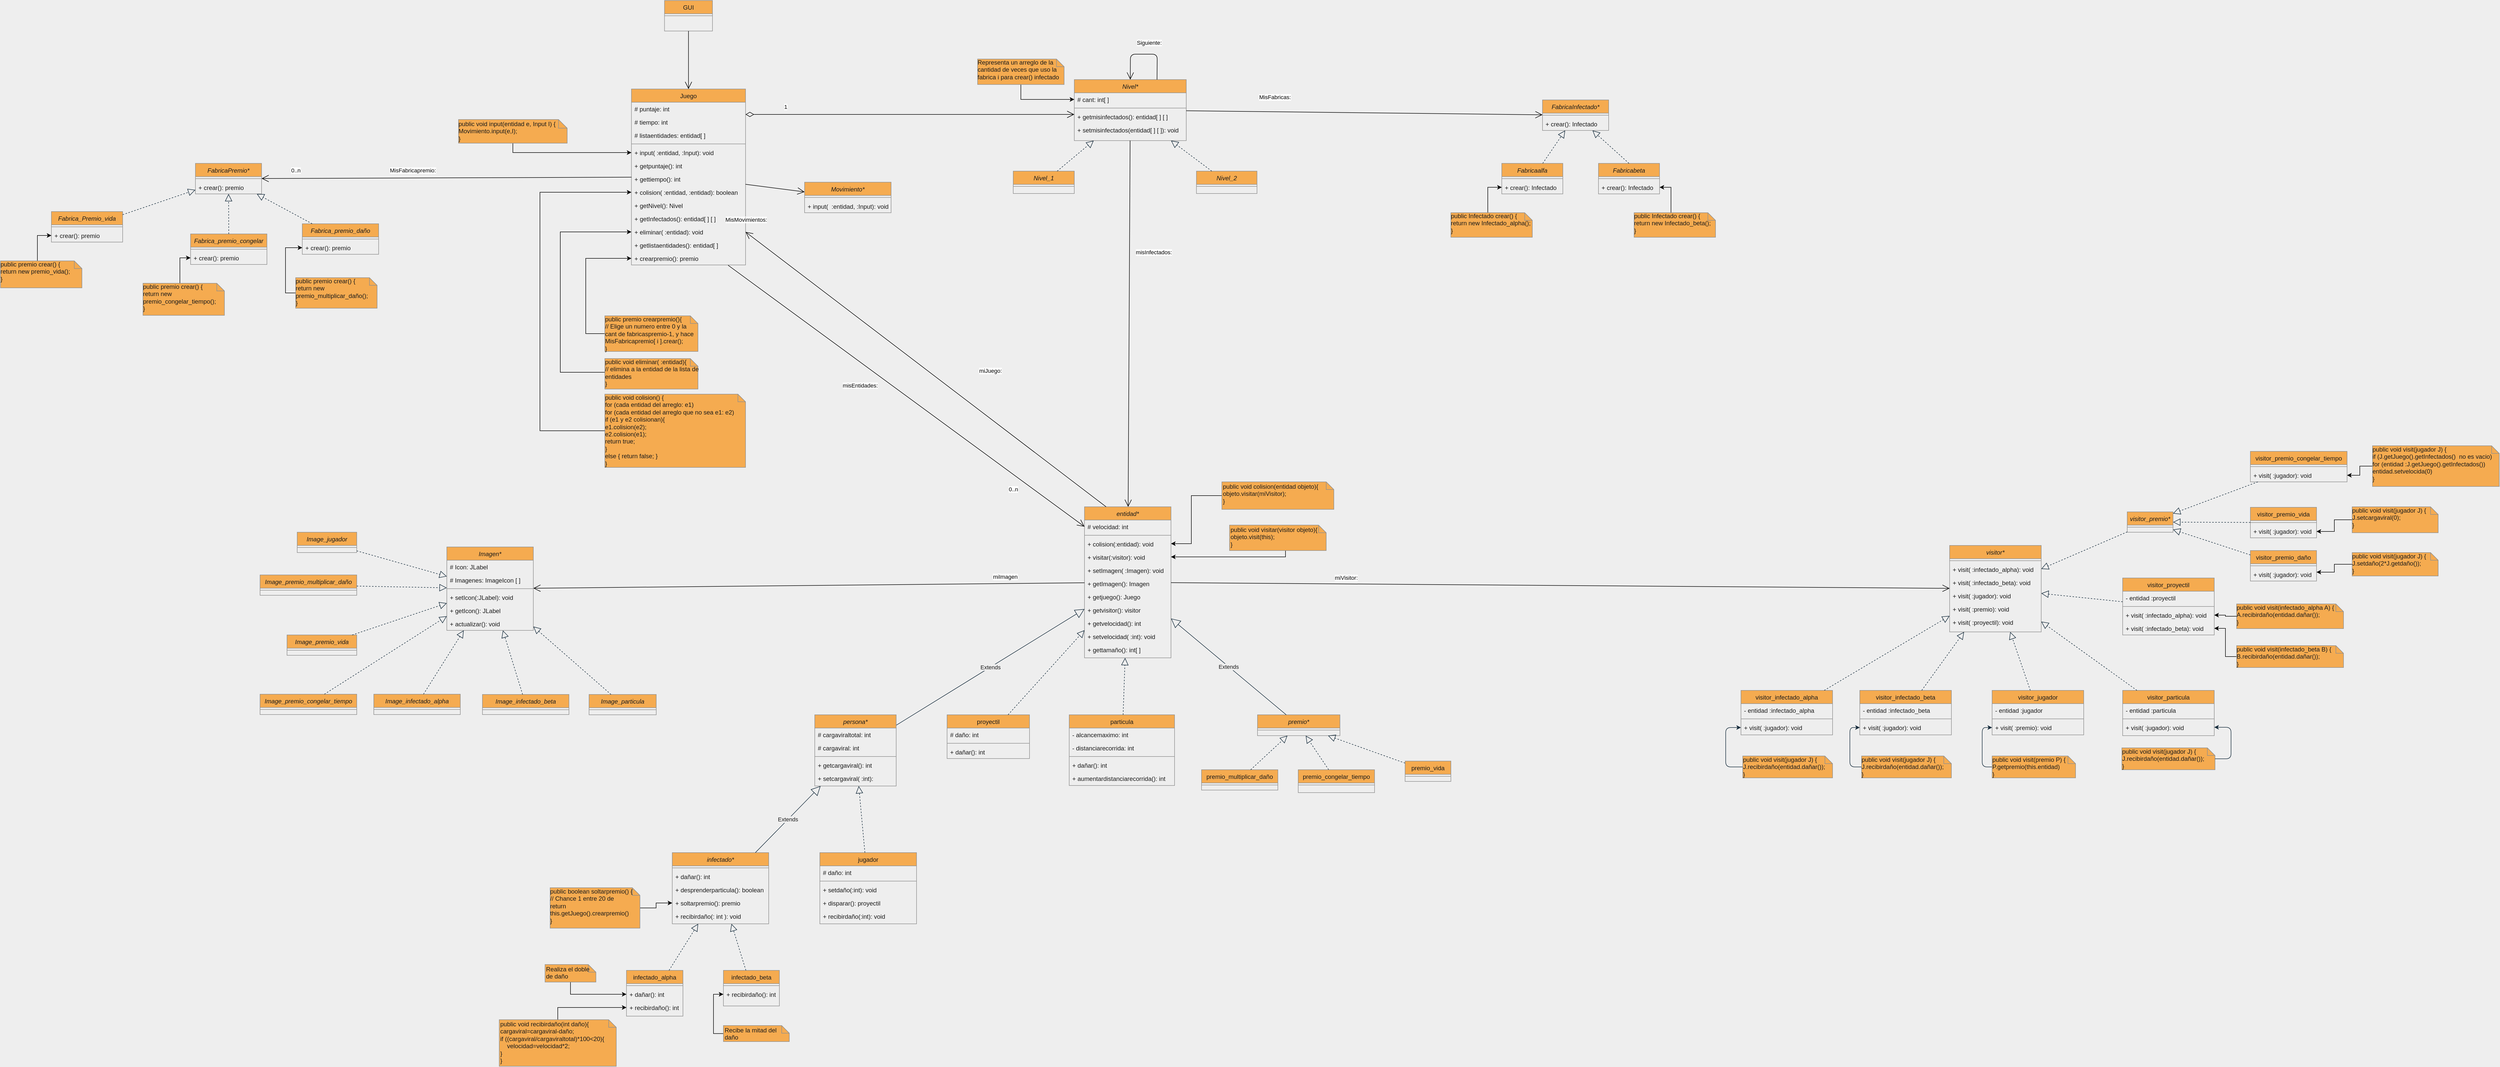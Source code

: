 <mxfile version="13.10.0" type="device"><diagram id="C5RBs43oDa-KdzZeNtuy" name="Page-1"><mxGraphModel dx="3727" dy="2299" grid="1" gridSize="10" guides="1" tooltips="1" connect="1" arrows="1" fold="1" page="1" pageScale="1" pageWidth="827" pageHeight="1169" background="#EEEEEE" math="0" shadow="0"><root><mxCell id="WIyWlLk6GJQsqaUBKTNV-0"/><mxCell id="WIyWlLk6GJQsqaUBKTNV-1" parent="WIyWlLk6GJQsqaUBKTNV-0"/><mxCell id="zkfFHV4jXpPFQw0GAbJ--0" value="Juego" style="swimlane;fontStyle=0;align=center;verticalAlign=top;childLayout=stackLayout;horizontal=1;startSize=26;horizontalStack=0;resizeParent=1;resizeLast=0;collapsible=1;marginBottom=0;shadow=0;strokeWidth=1;fillColor=#F5AB50;strokeColor=#909090;fontColor=#1A1A1A;" parent="WIyWlLk6GJQsqaUBKTNV-1" vertex="1"><mxGeometry x="-200.25" y="-410" width="224.25" height="346" as="geometry"><mxRectangle x="230" y="140" width="160" height="26" as="alternateBounds"/></mxGeometry></mxCell><mxCell id="zkfFHV4jXpPFQw0GAbJ--1" value="# puntaje: int&#xA;" style="text;align=left;verticalAlign=top;spacingLeft=4;spacingRight=4;overflow=hidden;rotatable=0;points=[[0,0.5],[1,0.5]];portConstraint=eastwest;fontColor=#1A1A1A;" parent="zkfFHV4jXpPFQw0GAbJ--0" vertex="1"><mxGeometry y="26" width="224.25" height="26" as="geometry"/></mxCell><mxCell id="zkfFHV4jXpPFQw0GAbJ--2" value="# tiempo: int" style="text;align=left;verticalAlign=top;spacingLeft=4;spacingRight=4;overflow=hidden;rotatable=0;points=[[0,0.5],[1,0.5]];portConstraint=eastwest;shadow=0;html=0;fontColor=#1A1A1A;" parent="zkfFHV4jXpPFQw0GAbJ--0" vertex="1"><mxGeometry y="52" width="224.25" height="26" as="geometry"/></mxCell><mxCell id="dCnhT0I2Da7BTg8krcRl-10" value="# listaentidades: entidad[ ]" style="text;align=left;verticalAlign=top;spacingLeft=4;spacingRight=4;overflow=hidden;rotatable=0;points=[[0,0.5],[1,0.5]];portConstraint=eastwest;fontColor=#1A1A1A;" vertex="1" parent="zkfFHV4jXpPFQw0GAbJ--0"><mxGeometry y="78" width="224.25" height="26" as="geometry"/></mxCell><mxCell id="zkfFHV4jXpPFQw0GAbJ--4" value="" style="line;html=1;strokeWidth=1;align=left;verticalAlign=middle;spacingTop=-1;spacingLeft=3;spacingRight=3;rotatable=0;labelPosition=right;points=[];portConstraint=eastwest;labelBackgroundColor=#EEEEEE;fillColor=#F5AB50;strokeColor=#909090;fontColor=#1A1A1A;" parent="zkfFHV4jXpPFQw0GAbJ--0" vertex="1"><mxGeometry y="104" width="224.25" height="8" as="geometry"/></mxCell><mxCell id="dNGXZu2oY8VDmh9I3_GZ-0" value="+ input( :entidad, :Input): void&#xA;" style="text;align=left;verticalAlign=top;spacingLeft=4;spacingRight=4;overflow=hidden;rotatable=0;points=[[0,0.5],[1,0.5]];portConstraint=eastwest;fontColor=#1A1A1A;" parent="zkfFHV4jXpPFQw0GAbJ--0" vertex="1"><mxGeometry y="112" width="224.25" height="26" as="geometry"/></mxCell><mxCell id="zkfFHV4jXpPFQw0GAbJ--5" value="+ getpuntaje(): int&#xA;" style="text;align=left;verticalAlign=top;spacingLeft=4;spacingRight=4;overflow=hidden;rotatable=0;points=[[0,0.5],[1,0.5]];portConstraint=eastwest;fontColor=#1A1A1A;" parent="zkfFHV4jXpPFQw0GAbJ--0" vertex="1"><mxGeometry y="138" width="224.25" height="26" as="geometry"/></mxCell><mxCell id="FfX-81WGp9LA6N0N9xU9-0" value="+ gettiempo(): int" style="text;align=left;verticalAlign=top;spacingLeft=4;spacingRight=4;overflow=hidden;rotatable=0;points=[[0,0.5],[1,0.5]];portConstraint=eastwest;fontColor=#1A1A1A;" parent="zkfFHV4jXpPFQw0GAbJ--0" vertex="1"><mxGeometry y="164" width="224.25" height="26" as="geometry"/></mxCell><mxCell id="mUndfa91Hpoe1Cy9uQiL-44" value="+ colision( :entidad, :entidad): boolean" style="text;align=left;verticalAlign=top;spacingLeft=4;spacingRight=4;overflow=hidden;rotatable=0;points=[[0,0.5],[1,0.5]];portConstraint=eastwest;fontColor=#1A1A1A;" parent="zkfFHV4jXpPFQw0GAbJ--0" vertex="1"><mxGeometry y="190" width="224.25" height="26" as="geometry"/></mxCell><mxCell id="v-pVnW0v4JFJmh6hkkXR-18" value="+ getNivel(): Nivel" style="text;align=left;verticalAlign=top;spacingLeft=4;spacingRight=4;overflow=hidden;rotatable=0;points=[[0,0.5],[1,0.5]];portConstraint=eastwest;fontColor=#1A1A1A;" parent="zkfFHV4jXpPFQw0GAbJ--0" vertex="1"><mxGeometry y="216" width="224.25" height="26" as="geometry"/></mxCell><mxCell id="zvBib0n0HZrfWy7UU9ei-42" value="+ getInfectados(): entidad[ ] [ ]" style="text;align=left;verticalAlign=top;spacingLeft=4;spacingRight=4;overflow=hidden;rotatable=0;points=[[0,0.5],[1,0.5]];portConstraint=eastwest;fontColor=#1A1A1A;" parent="zkfFHV4jXpPFQw0GAbJ--0" vertex="1"><mxGeometry y="242" width="224.25" height="26" as="geometry"/></mxCell><mxCell id="dCnhT0I2Da7BTg8krcRl-3" value="+ eliminar( :entidad): void" style="text;align=left;verticalAlign=top;spacingLeft=4;spacingRight=4;overflow=hidden;rotatable=0;points=[[0,0.5],[1,0.5]];portConstraint=eastwest;fontColor=#1A1A1A;" vertex="1" parent="zkfFHV4jXpPFQw0GAbJ--0"><mxGeometry y="268" width="224.25" height="26" as="geometry"/></mxCell><mxCell id="dCnhT0I2Da7BTg8krcRl-16" value="+ getlistaentidades(): entidad[ ]" style="text;align=left;verticalAlign=top;spacingLeft=4;spacingRight=4;overflow=hidden;rotatable=0;points=[[0,0.5],[1,0.5]];portConstraint=eastwest;fontColor=#1A1A1A;" vertex="1" parent="zkfFHV4jXpPFQw0GAbJ--0"><mxGeometry y="294" width="224.25" height="26" as="geometry"/></mxCell><mxCell id="dCnhT0I2Da7BTg8krcRl-47" value="+ crearpremio(): premio" style="text;align=left;verticalAlign=top;spacingLeft=4;spacingRight=4;overflow=hidden;rotatable=0;points=[[0,0.5],[1,0.5]];portConstraint=eastwest;fontColor=#1A1A1A;" vertex="1" parent="zkfFHV4jXpPFQw0GAbJ--0"><mxGeometry y="320" width="224.25" height="26" as="geometry"/></mxCell><mxCell id="zkfFHV4jXpPFQw0GAbJ--6" value="infectado*" style="swimlane;fontStyle=2;align=center;verticalAlign=top;childLayout=stackLayout;horizontal=1;startSize=26;horizontalStack=0;resizeParent=1;resizeLast=0;collapsible=1;marginBottom=0;shadow=0;strokeWidth=1;fillColor=#F5AB50;strokeColor=#909090;fontColor=#1A1A1A;" parent="WIyWlLk6GJQsqaUBKTNV-1" vertex="1"><mxGeometry x="-120" y="1091.5" width="189.5" height="140" as="geometry"><mxRectangle x="130" y="380" width="160" height="26" as="alternateBounds"/></mxGeometry></mxCell><mxCell id="zkfFHV4jXpPFQw0GAbJ--9" value="" style="line;html=1;strokeWidth=1;align=left;verticalAlign=middle;spacingTop=-1;spacingLeft=3;spacingRight=3;rotatable=0;labelPosition=right;points=[];portConstraint=eastwest;labelBackgroundColor=#EEEEEE;fillColor=#F5AB50;strokeColor=#909090;fontColor=#1A1A1A;" parent="zkfFHV4jXpPFQw0GAbJ--6" vertex="1"><mxGeometry y="26" width="189.5" height="8" as="geometry"/></mxCell><mxCell id="zkfFHV4jXpPFQw0GAbJ--11" value="+ dañar(): int" style="text;align=left;verticalAlign=top;spacingLeft=4;spacingRight=4;overflow=hidden;rotatable=0;points=[[0,0.5],[1,0.5]];portConstraint=eastwest;fontColor=#1A1A1A;" parent="zkfFHV4jXpPFQw0GAbJ--6" vertex="1"><mxGeometry y="34" width="189.5" height="26" as="geometry"/></mxCell><mxCell id="FfX-81WGp9LA6N0N9xU9-2" value="+ desprenderparticula(): boolean" style="text;align=left;verticalAlign=top;spacingLeft=4;spacingRight=4;overflow=hidden;rotatable=0;points=[[0,0.5],[1,0.5]];portConstraint=eastwest;fontColor=#1A1A1A;" parent="zkfFHV4jXpPFQw0GAbJ--6" vertex="1"><mxGeometry y="60" width="189.5" height="26" as="geometry"/></mxCell><mxCell id="FfX-81WGp9LA6N0N9xU9-82" value="+ soltarpremio(): premio" style="text;align=left;verticalAlign=top;spacingLeft=4;spacingRight=4;overflow=hidden;rotatable=0;points=[[0,0.5],[1,0.5]];portConstraint=eastwest;fontColor=#1A1A1A;" parent="zkfFHV4jXpPFQw0GAbJ--6" vertex="1"><mxGeometry y="86" width="189.5" height="26" as="geometry"/></mxCell><mxCell id="FfX-81WGp9LA6N0N9xU9-112" value="+ recibirdaño(: int ): void" style="text;align=left;verticalAlign=top;spacingLeft=4;spacingRight=4;overflow=hidden;rotatable=0;points=[[0,0.5],[1,0.5]];portConstraint=eastwest;fontColor=#1A1A1A;" parent="zkfFHV4jXpPFQw0GAbJ--6" vertex="1"><mxGeometry y="112" width="189.5" height="26" as="geometry"/></mxCell><mxCell id="zkfFHV4jXpPFQw0GAbJ--13" value="visitor*" style="swimlane;fontStyle=2;align=center;verticalAlign=top;childLayout=stackLayout;horizontal=1;startSize=26;horizontalStack=0;resizeParent=1;resizeLast=0;collapsible=1;marginBottom=0;shadow=0;strokeWidth=1;fillColor=#F5AB50;strokeColor=#909090;fontColor=#1A1A1A;" parent="WIyWlLk6GJQsqaUBKTNV-1" vertex="1"><mxGeometry x="2390" y="487.5" width="180" height="170" as="geometry"><mxRectangle x="340" y="380" width="170" height="26" as="alternateBounds"/></mxGeometry></mxCell><mxCell id="zkfFHV4jXpPFQw0GAbJ--15" value="" style="line;html=1;strokeWidth=1;align=left;verticalAlign=middle;spacingTop=-1;spacingLeft=3;spacingRight=3;rotatable=0;labelPosition=right;points=[];portConstraint=eastwest;labelBackgroundColor=#EEEEEE;fillColor=#F5AB50;strokeColor=#909090;fontColor=#1A1A1A;" parent="zkfFHV4jXpPFQw0GAbJ--13" vertex="1"><mxGeometry y="26" width="180" height="8" as="geometry"/></mxCell><mxCell id="zkfFHV4jXpPFQw0GAbJ--14" value="+ visit( :infectado_alpha): void" style="text;align=left;verticalAlign=top;spacingLeft=4;spacingRight=4;overflow=hidden;rotatable=0;points=[[0,0.5],[1,0.5]];portConstraint=eastwest;fontColor=#1A1A1A;" parent="zkfFHV4jXpPFQw0GAbJ--13" vertex="1"><mxGeometry y="34" width="180" height="26" as="geometry"/></mxCell><mxCell id="FfX-81WGp9LA6N0N9xU9-3" value="+ visit( :infectado_beta): void" style="text;align=left;verticalAlign=top;spacingLeft=4;spacingRight=4;overflow=hidden;rotatable=0;points=[[0,0.5],[1,0.5]];portConstraint=eastwest;fontColor=#1A1A1A;" parent="zkfFHV4jXpPFQw0GAbJ--13" vertex="1"><mxGeometry y="60" width="180" height="26" as="geometry"/></mxCell><mxCell id="FfX-81WGp9LA6N0N9xU9-4" value="+ visit( :jugador): void" style="text;align=left;verticalAlign=top;spacingLeft=4;spacingRight=4;overflow=hidden;rotatable=0;points=[[0,0.5],[1,0.5]];portConstraint=eastwest;fontColor=#1A1A1A;" parent="zkfFHV4jXpPFQw0GAbJ--13" vertex="1"><mxGeometry y="86" width="180" height="26" as="geometry"/></mxCell><mxCell id="FfX-81WGp9LA6N0N9xU9-5" value="+ visit( :premio): void" style="text;align=left;verticalAlign=top;spacingLeft=4;spacingRight=4;overflow=hidden;rotatable=0;points=[[0,0.5],[1,0.5]];portConstraint=eastwest;fontColor=#1A1A1A;" parent="zkfFHV4jXpPFQw0GAbJ--13" vertex="1"><mxGeometry y="112" width="180" height="26" as="geometry"/></mxCell><mxCell id="Gw16zPJCpVHd4PUC0oKf-92" value="+ visit( :proyectil): void" style="text;align=left;verticalAlign=top;spacingLeft=4;spacingRight=4;overflow=hidden;rotatable=0;points=[[0,0.5],[1,0.5]];portConstraint=eastwest;fontColor=#1A1A1A;" parent="zkfFHV4jXpPFQw0GAbJ--13" vertex="1"><mxGeometry y="138" width="180" height="26" as="geometry"/></mxCell><mxCell id="zkfFHV4jXpPFQw0GAbJ--17" value="entidad*" style="swimlane;fontStyle=2;align=center;verticalAlign=top;childLayout=stackLayout;horizontal=1;startSize=26;horizontalStack=0;resizeParent=1;resizeLast=0;collapsible=1;marginBottom=0;shadow=0;strokeWidth=1;fillColor=#F5AB50;strokeColor=#909090;fontColor=#1A1A1A;" parent="WIyWlLk6GJQsqaUBKTNV-1" vertex="1"><mxGeometry x="690" y="411.5" width="170" height="297" as="geometry"><mxRectangle x="550" y="140" width="160" height="26" as="alternateBounds"/></mxGeometry></mxCell><mxCell id="mUndfa91Hpoe1Cy9uQiL-56" value="# velocidad: int" style="text;align=left;verticalAlign=top;spacingLeft=4;spacingRight=4;overflow=hidden;rotatable=0;points=[[0,0.5],[1,0.5]];portConstraint=eastwest;fontColor=#1A1A1A;" parent="zkfFHV4jXpPFQw0GAbJ--17" vertex="1"><mxGeometry y="26" width="170" height="26" as="geometry"/></mxCell><mxCell id="zkfFHV4jXpPFQw0GAbJ--23" value="" style="line;html=1;strokeWidth=1;align=left;verticalAlign=middle;spacingTop=-1;spacingLeft=3;spacingRight=3;rotatable=0;labelPosition=right;points=[];portConstraint=eastwest;labelBackgroundColor=#EEEEEE;fillColor=#F5AB50;strokeColor=#909090;fontColor=#1A1A1A;" parent="zkfFHV4jXpPFQw0GAbJ--17" vertex="1"><mxGeometry y="52" width="170" height="8" as="geometry"/></mxCell><mxCell id="dCnhT0I2Da7BTg8krcRl-11" value="+ colision(:entidad): void" style="text;align=left;verticalAlign=top;spacingLeft=4;spacingRight=4;overflow=hidden;rotatable=0;points=[[0,0.5],[1,0.5]];portConstraint=eastwest;fontColor=#1A1A1A;" vertex="1" parent="zkfFHV4jXpPFQw0GAbJ--17"><mxGeometry y="60" width="170" height="26" as="geometry"/></mxCell><mxCell id="zkfFHV4jXpPFQw0GAbJ--24" value="+ visitar(:visitor): void" style="text;align=left;verticalAlign=top;spacingLeft=4;spacingRight=4;overflow=hidden;rotatable=0;points=[[0,0.5],[1,0.5]];portConstraint=eastwest;fontColor=#1A1A1A;" parent="zkfFHV4jXpPFQw0GAbJ--17" vertex="1"><mxGeometry y="86" width="170" height="26" as="geometry"/></mxCell><mxCell id="dNGXZu2oY8VDmh9I3_GZ-53" value="+ setImagen( :Imagen): void&#xA;" style="text;align=left;verticalAlign=top;spacingLeft=4;spacingRight=4;overflow=hidden;rotatable=0;points=[[0,0.5],[1,0.5]];portConstraint=eastwest;fontColor=#1A1A1A;" parent="zkfFHV4jXpPFQw0GAbJ--17" vertex="1"><mxGeometry y="112" width="170" height="26" as="geometry"/></mxCell><mxCell id="dNGXZu2oY8VDmh9I3_GZ-54" value="+ getImagen(): Imagen" style="text;align=left;verticalAlign=top;spacingLeft=4;spacingRight=4;overflow=hidden;rotatable=0;points=[[0,0.5],[1,0.5]];portConstraint=eastwest;fontColor=#1A1A1A;" parent="zkfFHV4jXpPFQw0GAbJ--17" vertex="1"><mxGeometry y="138" width="170" height="26" as="geometry"/></mxCell><mxCell id="vP3StCDPTF7I7Bs3IsXK-87" value="+ getjuego(): Juego" style="text;align=left;verticalAlign=top;spacingLeft=4;spacingRight=4;overflow=hidden;rotatable=0;points=[[0,0.5],[1,0.5]];portConstraint=eastwest;fontColor=#1A1A1A;" parent="zkfFHV4jXpPFQw0GAbJ--17" vertex="1"><mxGeometry y="164" width="170" height="26" as="geometry"/></mxCell><mxCell id="v-pVnW0v4JFJmh6hkkXR-1" value="+ getvisitor(): visitor" style="text;align=left;verticalAlign=top;spacingLeft=4;spacingRight=4;overflow=hidden;rotatable=0;points=[[0,0.5],[1,0.5]];portConstraint=eastwest;fontColor=#1A1A1A;" parent="zkfFHV4jXpPFQw0GAbJ--17" vertex="1"><mxGeometry y="190" width="170" height="26" as="geometry"/></mxCell><mxCell id="v-pVnW0v4JFJmh6hkkXR-21" value="+ getvelocidad(): int" style="text;align=left;verticalAlign=top;spacingLeft=4;spacingRight=4;overflow=hidden;rotatable=0;points=[[0,0.5],[1,0.5]];portConstraint=eastwest;fontColor=#1A1A1A;" parent="zkfFHV4jXpPFQw0GAbJ--17" vertex="1"><mxGeometry y="216" width="170" height="26" as="geometry"/></mxCell><mxCell id="v-pVnW0v4JFJmh6hkkXR-22" value="+ setvelocidad( :int): void" style="text;align=left;verticalAlign=top;spacingLeft=4;spacingRight=4;overflow=hidden;rotatable=0;points=[[0,0.5],[1,0.5]];portConstraint=eastwest;fontColor=#1A1A1A;" parent="zkfFHV4jXpPFQw0GAbJ--17" vertex="1"><mxGeometry y="242" width="170" height="26" as="geometry"/></mxCell><mxCell id="dCnhT0I2Da7BTg8krcRl-8" value="+ gettamaño(): int[ ]" style="text;align=left;verticalAlign=top;spacingLeft=4;spacingRight=4;overflow=hidden;rotatable=0;points=[[0,0.5],[1,0.5]];portConstraint=eastwest;fontColor=#1A1A1A;" vertex="1" parent="zkfFHV4jXpPFQw0GAbJ--17"><mxGeometry y="268" width="170" height="26" as="geometry"/></mxCell><mxCell id="FfX-81WGp9LA6N0N9xU9-6" value="visitor_infectado_alpha" style="swimlane;fontStyle=0;align=center;verticalAlign=top;childLayout=stackLayout;horizontal=1;startSize=26;horizontalStack=0;resizeParent=1;resizeLast=0;collapsible=1;marginBottom=0;shadow=0;strokeWidth=1;fillColor=#F5AB50;strokeColor=#909090;fontColor=#1A1A1A;" parent="WIyWlLk6GJQsqaUBKTNV-1" vertex="1"><mxGeometry x="1980" y="772.5" width="180" height="87.5" as="geometry"><mxRectangle x="340" y="380" width="170" height="26" as="alternateBounds"/></mxGeometry></mxCell><mxCell id="mUndfa91Hpoe1Cy9uQiL-14" value="- entidad :infectado_alpha" style="text;align=left;verticalAlign=top;spacingLeft=4;spacingRight=4;overflow=hidden;rotatable=0;points=[[0,0.5],[1,0.5]];portConstraint=eastwest;fontColor=#1A1A1A;" parent="FfX-81WGp9LA6N0N9xU9-6" vertex="1"><mxGeometry y="26" width="180" height="26" as="geometry"/></mxCell><mxCell id="FfX-81WGp9LA6N0N9xU9-8" value="" style="line;html=1;strokeWidth=1;align=left;verticalAlign=middle;spacingTop=-1;spacingLeft=3;spacingRight=3;rotatable=0;labelPosition=right;points=[];portConstraint=eastwest;labelBackgroundColor=#EEEEEE;fillColor=#F5AB50;strokeColor=#909090;fontColor=#1A1A1A;" parent="FfX-81WGp9LA6N0N9xU9-6" vertex="1"><mxGeometry y="52" width="180" height="8" as="geometry"/></mxCell><mxCell id="FfX-81WGp9LA6N0N9xU9-10" value="+ visit( :jugador): void" style="text;align=left;verticalAlign=top;spacingLeft=4;spacingRight=4;overflow=hidden;rotatable=0;points=[[0,0.5],[1,0.5]];portConstraint=eastwest;fontColor=#1A1A1A;" parent="FfX-81WGp9LA6N0N9xU9-6" vertex="1"><mxGeometry y="60" width="180" height="26" as="geometry"/></mxCell><mxCell id="FfX-81WGp9LA6N0N9xU9-12" value="visitor_jugador" style="swimlane;fontStyle=0;align=center;verticalAlign=top;childLayout=stackLayout;horizontal=1;startSize=26;horizontalStack=0;resizeParent=1;resizeLast=0;collapsible=1;marginBottom=0;shadow=0;strokeWidth=1;fillColor=#F5AB50;strokeColor=#909090;fontColor=#1A1A1A;" parent="WIyWlLk6GJQsqaUBKTNV-1" vertex="1"><mxGeometry x="2473.5" y="772.5" width="180" height="87.5" as="geometry"><mxRectangle x="340" y="380" width="170" height="26" as="alternateBounds"/></mxGeometry></mxCell><mxCell id="mUndfa91Hpoe1Cy9uQiL-16" value="- entidad :jugador" style="text;align=left;verticalAlign=top;spacingLeft=4;spacingRight=4;overflow=hidden;rotatable=0;points=[[0,0.5],[1,0.5]];portConstraint=eastwest;fontColor=#1A1A1A;" parent="FfX-81WGp9LA6N0N9xU9-12" vertex="1"><mxGeometry y="26" width="180" height="26" as="geometry"/></mxCell><mxCell id="FfX-81WGp9LA6N0N9xU9-13" value="" style="line;html=1;strokeWidth=1;align=left;verticalAlign=middle;spacingTop=-1;spacingLeft=3;spacingRight=3;rotatable=0;labelPosition=right;points=[];portConstraint=eastwest;labelBackgroundColor=#EEEEEE;fillColor=#F5AB50;strokeColor=#909090;fontColor=#1A1A1A;" parent="FfX-81WGp9LA6N0N9xU9-12" vertex="1"><mxGeometry y="52" width="180" height="8" as="geometry"/></mxCell><mxCell id="FfX-81WGp9LA6N0N9xU9-17" value="+ visit( :premio): void" style="text;align=left;verticalAlign=top;spacingLeft=4;spacingRight=4;overflow=hidden;rotatable=0;points=[[0,0.5],[1,0.5]];portConstraint=eastwest;fontColor=#1A1A1A;" parent="FfX-81WGp9LA6N0N9xU9-12" vertex="1"><mxGeometry y="60" width="180" height="26" as="geometry"/></mxCell><mxCell id="FfX-81WGp9LA6N0N9xU9-18" value="visitor_infectado_beta" style="swimlane;fontStyle=0;align=center;verticalAlign=top;childLayout=stackLayout;horizontal=1;startSize=26;horizontalStack=0;resizeParent=1;resizeLast=0;collapsible=1;marginBottom=0;shadow=0;strokeWidth=1;fillColor=#F5AB50;strokeColor=#909090;fontColor=#1A1A1A;" parent="WIyWlLk6GJQsqaUBKTNV-1" vertex="1"><mxGeometry x="2213.5" y="772.5" width="180" height="87.5" as="geometry"><mxRectangle x="340" y="380" width="170" height="26" as="alternateBounds"/></mxGeometry></mxCell><mxCell id="mUndfa91Hpoe1Cy9uQiL-15" value="- entidad :infectado_beta" style="text;align=left;verticalAlign=top;spacingLeft=4;spacingRight=4;overflow=hidden;rotatable=0;points=[[0,0.5],[1,0.5]];portConstraint=eastwest;fontColor=#1A1A1A;" parent="FfX-81WGp9LA6N0N9xU9-18" vertex="1"><mxGeometry y="26" width="180" height="26" as="geometry"/></mxCell><mxCell id="FfX-81WGp9LA6N0N9xU9-19" value="" style="line;html=1;strokeWidth=1;align=left;verticalAlign=middle;spacingTop=-1;spacingLeft=3;spacingRight=3;rotatable=0;labelPosition=right;points=[];portConstraint=eastwest;labelBackgroundColor=#EEEEEE;fillColor=#F5AB50;strokeColor=#909090;fontColor=#1A1A1A;" parent="FfX-81WGp9LA6N0N9xU9-18" vertex="1"><mxGeometry y="52" width="180" height="8" as="geometry"/></mxCell><mxCell id="FfX-81WGp9LA6N0N9xU9-22" value="+ visit( :jugador): void" style="text;align=left;verticalAlign=top;spacingLeft=4;spacingRight=4;overflow=hidden;rotatable=0;points=[[0,0.5],[1,0.5]];portConstraint=eastwest;fontColor=#1A1A1A;" parent="FfX-81WGp9LA6N0N9xU9-18" vertex="1"><mxGeometry y="60" width="180" height="26" as="geometry"/></mxCell><mxCell id="FfX-81WGp9LA6N0N9xU9-24" value="infectado_alpha" style="swimlane;fontStyle=0;align=center;verticalAlign=top;childLayout=stackLayout;horizontal=1;startSize=26;horizontalStack=0;resizeParent=1;resizeLast=0;collapsible=1;marginBottom=0;shadow=0;strokeWidth=1;fillColor=#F5AB50;strokeColor=#909090;fontColor=#1A1A1A;" parent="WIyWlLk6GJQsqaUBKTNV-1" vertex="1"><mxGeometry x="-210" y="1323" width="111" height="90" as="geometry"><mxRectangle x="130" y="380" width="160" height="26" as="alternateBounds"/></mxGeometry></mxCell><mxCell id="FfX-81WGp9LA6N0N9xU9-27" value="" style="line;html=1;strokeWidth=1;align=left;verticalAlign=middle;spacingTop=-1;spacingLeft=3;spacingRight=3;rotatable=0;labelPosition=right;points=[];portConstraint=eastwest;labelBackgroundColor=#EEEEEE;fillColor=#F5AB50;strokeColor=#909090;fontColor=#1A1A1A;" parent="FfX-81WGp9LA6N0N9xU9-24" vertex="1"><mxGeometry y="26" width="111" height="8" as="geometry"/></mxCell><mxCell id="FfX-81WGp9LA6N0N9xU9-29" value="+ dañar(): int" style="text;align=left;verticalAlign=top;spacingLeft=4;spacingRight=4;overflow=hidden;rotatable=0;points=[[0,0.5],[1,0.5]];portConstraint=eastwest;fontColor=#1A1A1A;" parent="FfX-81WGp9LA6N0N9xU9-24" vertex="1"><mxGeometry y="34" width="111" height="26" as="geometry"/></mxCell><mxCell id="U3XQYph5jFD7oq_2WhBf-4" value="+ recibirdaño(): int" style="text;align=left;verticalAlign=top;spacingLeft=4;spacingRight=4;overflow=hidden;rotatable=0;points=[[0,0.5],[1,0.5]];portConstraint=eastwest;fontColor=#1A1A1A;" parent="FfX-81WGp9LA6N0N9xU9-24" vertex="1"><mxGeometry y="60" width="111" height="26" as="geometry"/></mxCell><mxCell id="FfX-81WGp9LA6N0N9xU9-32" value="infectado_beta" style="swimlane;fontStyle=0;align=center;verticalAlign=top;childLayout=stackLayout;horizontal=1;startSize=26;horizontalStack=0;resizeParent=1;resizeLast=0;collapsible=1;marginBottom=0;shadow=0;strokeWidth=1;fillColor=#F5AB50;strokeColor=#909090;fontColor=#1A1A1A;" parent="WIyWlLk6GJQsqaUBKTNV-1" vertex="1"><mxGeometry x="-19.5" y="1323" width="110" height="70" as="geometry"><mxRectangle x="130" y="380" width="160" height="26" as="alternateBounds"/></mxGeometry></mxCell><mxCell id="FfX-81WGp9LA6N0N9xU9-33" value="" style="line;html=1;strokeWidth=1;align=left;verticalAlign=middle;spacingTop=-1;spacingLeft=3;spacingRight=3;rotatable=0;labelPosition=right;points=[];portConstraint=eastwest;labelBackgroundColor=#EEEEEE;fillColor=#F5AB50;strokeColor=#909090;fontColor=#1A1A1A;" parent="FfX-81WGp9LA6N0N9xU9-32" vertex="1"><mxGeometry y="26" width="110" height="8" as="geometry"/></mxCell><mxCell id="FfX-81WGp9LA6N0N9xU9-34" value="+ recibirdaño(): int" style="text;align=left;verticalAlign=top;spacingLeft=4;spacingRight=4;overflow=hidden;rotatable=0;points=[[0,0.5],[1,0.5]];portConstraint=eastwest;fontColor=#1A1A1A;" parent="FfX-81WGp9LA6N0N9xU9-32" vertex="1"><mxGeometry y="34" width="110" height="26" as="geometry"/></mxCell><mxCell id="FfX-81WGp9LA6N0N9xU9-36" value="premio_congelar_tiempo" style="swimlane;fontStyle=0;align=center;verticalAlign=top;childLayout=stackLayout;horizontal=1;startSize=26;horizontalStack=0;resizeParent=1;resizeLast=0;collapsible=1;marginBottom=0;shadow=0;strokeWidth=1;fillColor=#F5AB50;strokeColor=#909090;fontColor=#1A1A1A;" parent="WIyWlLk6GJQsqaUBKTNV-1" vertex="1"><mxGeometry x="1110" y="928.5" width="150" height="45" as="geometry"><mxRectangle x="550" y="140" width="160" height="26" as="alternateBounds"/></mxGeometry></mxCell><mxCell id="FfX-81WGp9LA6N0N9xU9-37" value="" style="line;html=1;strokeWidth=1;align=left;verticalAlign=middle;spacingTop=-1;spacingLeft=3;spacingRight=3;rotatable=0;labelPosition=right;points=[];portConstraint=eastwest;labelBackgroundColor=#EEEEEE;fillColor=#F5AB50;strokeColor=#909090;fontColor=#1A1A1A;" parent="FfX-81WGp9LA6N0N9xU9-36" vertex="1"><mxGeometry y="26" width="150" height="8" as="geometry"/></mxCell><mxCell id="FfX-81WGp9LA6N0N9xU9-39" value="particula" style="swimlane;fontStyle=0;align=center;verticalAlign=top;childLayout=stackLayout;horizontal=1;startSize=26;horizontalStack=0;resizeParent=1;resizeLast=0;collapsible=1;marginBottom=0;shadow=0;strokeWidth=1;fillColor=#F5AB50;strokeColor=#909090;fontColor=#1A1A1A;" parent="WIyWlLk6GJQsqaUBKTNV-1" vertex="1"><mxGeometry x="660" y="820.5" width="207" height="139" as="geometry"><mxRectangle x="130" y="380" width="160" height="26" as="alternateBounds"/></mxGeometry></mxCell><mxCell id="FfX-81WGp9LA6N0N9xU9-120" value="- alcancemaximo: int" style="text;align=left;verticalAlign=top;spacingLeft=4;spacingRight=4;overflow=hidden;rotatable=0;points=[[0,0.5],[1,0.5]];portConstraint=eastwest;fontColor=#1A1A1A;" parent="FfX-81WGp9LA6N0N9xU9-39" vertex="1"><mxGeometry y="26" width="207" height="26" as="geometry"/></mxCell><mxCell id="FfX-81WGp9LA6N0N9xU9-121" value="- distanciarecorrida: int" style="text;align=left;verticalAlign=top;spacingLeft=4;spacingRight=4;overflow=hidden;rotatable=0;points=[[0,0.5],[1,0.5]];portConstraint=eastwest;fontColor=#1A1A1A;" parent="FfX-81WGp9LA6N0N9xU9-39" vertex="1"><mxGeometry y="52" width="207" height="26" as="geometry"/></mxCell><mxCell id="FfX-81WGp9LA6N0N9xU9-40" value="" style="line;html=1;strokeWidth=1;align=left;verticalAlign=middle;spacingTop=-1;spacingLeft=3;spacingRight=3;rotatable=0;labelPosition=right;points=[];portConstraint=eastwest;labelBackgroundColor=#EEEEEE;fillColor=#F5AB50;strokeColor=#909090;fontColor=#1A1A1A;" parent="FfX-81WGp9LA6N0N9xU9-39" vertex="1"><mxGeometry y="78" width="207" height="8" as="geometry"/></mxCell><mxCell id="FfX-81WGp9LA6N0N9xU9-41" value="+ dañar(): int" style="text;align=left;verticalAlign=top;spacingLeft=4;spacingRight=4;overflow=hidden;rotatable=0;points=[[0,0.5],[1,0.5]];portConstraint=eastwest;fontColor=#1A1A1A;" parent="FfX-81WGp9LA6N0N9xU9-39" vertex="1"><mxGeometry y="86" width="207" height="26" as="geometry"/></mxCell><mxCell id="FfX-81WGp9LA6N0N9xU9-122" value="+ aumentardistanciarecorrida(): int" style="text;align=left;verticalAlign=top;spacingLeft=4;spacingRight=4;overflow=hidden;rotatable=0;points=[[0,0.5],[1,0.5]];portConstraint=eastwest;fontColor=#1A1A1A;" parent="FfX-81WGp9LA6N0N9xU9-39" vertex="1"><mxGeometry y="112" width="207" height="26" as="geometry"/></mxCell><mxCell id="FfX-81WGp9LA6N0N9xU9-56" value="Extends" style="endArrow=block;endSize=16;endFill=0;html=1;labelBackgroundColor=#EEEEEE;strokeColor=#182E3E;fontColor=#1A1A1A;" parent="WIyWlLk6GJQsqaUBKTNV-1" source="Gw16zPJCpVHd4PUC0oKf-17" target="zkfFHV4jXpPFQw0GAbJ--17" edge="1"><mxGeometry width="160" relative="1" as="geometry"><mxPoint x="-21.943" y="684.5" as="sourcePoint"/><mxPoint x="-1.606" y="637.5" as="targetPoint"/></mxGeometry></mxCell><mxCell id="FfX-81WGp9LA6N0N9xU9-60" value="" style="endArrow=block;dashed=1;endFill=0;endSize=12;html=1;labelBackgroundColor=#EEEEEE;strokeColor=#182E3E;fontColor=#1A1A1A;" parent="WIyWlLk6GJQsqaUBKTNV-1" source="FfX-81WGp9LA6N0N9xU9-24" target="zkfFHV4jXpPFQw0GAbJ--6" edge="1"><mxGeometry width="160" relative="1" as="geometry"><mxPoint x="-448" y="-710.5" as="sourcePoint"/><mxPoint x="-288" y="-710.5" as="targetPoint"/></mxGeometry></mxCell><mxCell id="FfX-81WGp9LA6N0N9xU9-62" value="" style="endArrow=block;dashed=1;endFill=0;endSize=12;html=1;labelBackgroundColor=#EEEEEE;strokeColor=#182E3E;fontColor=#1A1A1A;" parent="WIyWlLk6GJQsqaUBKTNV-1" source="FfX-81WGp9LA6N0N9xU9-32" target="zkfFHV4jXpPFQw0GAbJ--6" edge="1"><mxGeometry width="160" relative="1" as="geometry"><mxPoint x="-480.551" y="-340.5" as="sourcePoint"/><mxPoint x="-462.603" y="-390.5" as="targetPoint"/></mxGeometry></mxCell><mxCell id="FfX-81WGp9LA6N0N9xU9-63" value="" style="endArrow=block;dashed=1;endFill=0;endSize=12;html=1;labelBackgroundColor=#EEEEEE;strokeColor=#182E3E;fontColor=#1A1A1A;" parent="WIyWlLk6GJQsqaUBKTNV-1" source="FfX-81WGp9LA6N0N9xU9-6" target="zkfFHV4jXpPFQw0GAbJ--13" edge="1"><mxGeometry width="160" relative="1" as="geometry"><mxPoint x="1653.5" y="742.5" as="sourcePoint"/><mxPoint x="1813.5" y="742.5" as="targetPoint"/></mxGeometry></mxCell><mxCell id="FfX-81WGp9LA6N0N9xU9-64" value="" style="endArrow=block;dashed=1;endFill=0;endSize=12;html=1;labelBackgroundColor=#EEEEEE;strokeColor=#182E3E;fontColor=#1A1A1A;" parent="WIyWlLk6GJQsqaUBKTNV-1" source="FfX-81WGp9LA6N0N9xU9-18" target="zkfFHV4jXpPFQw0GAbJ--13" edge="1"><mxGeometry width="160" relative="1" as="geometry"><mxPoint x="1792.972" y="1057.5" as="sourcePoint"/><mxPoint x="1884.028" y="930.5" as="targetPoint"/></mxGeometry></mxCell><mxCell id="FfX-81WGp9LA6N0N9xU9-65" value="" style="endArrow=block;dashed=1;endFill=0;endSize=12;html=1;labelBackgroundColor=#EEEEEE;strokeColor=#182E3E;fontColor=#1A1A1A;" parent="WIyWlLk6GJQsqaUBKTNV-1" source="FfX-81WGp9LA6N0N9xU9-12" target="zkfFHV4jXpPFQw0GAbJ--13" edge="1"><mxGeometry width="160" relative="1" as="geometry"><mxPoint x="1948.292" y="1057.5" as="sourcePoint"/><mxPoint x="1938.708" y="930.5" as="targetPoint"/></mxGeometry></mxCell><mxCell id="FfX-81WGp9LA6N0N9xU9-74" value="jugador" style="swimlane;fontStyle=0;align=center;verticalAlign=top;childLayout=stackLayout;horizontal=1;startSize=26;horizontalStack=0;resizeParent=1;resizeLast=0;collapsible=1;marginBottom=0;shadow=0;strokeWidth=1;fillColor=#F5AB50;strokeColor=#909090;fontColor=#1A1A1A;" parent="WIyWlLk6GJQsqaUBKTNV-1" vertex="1"><mxGeometry x="170" y="1091.5" width="190" height="140" as="geometry"><mxRectangle x="230" y="140" width="160" height="26" as="alternateBounds"/></mxGeometry></mxCell><mxCell id="FfX-81WGp9LA6N0N9xU9-76" value="# daño: int" style="text;align=left;verticalAlign=top;spacingLeft=4;spacingRight=4;overflow=hidden;rotatable=0;points=[[0,0.5],[1,0.5]];portConstraint=eastwest;shadow=0;html=0;fontColor=#1A1A1A;" parent="FfX-81WGp9LA6N0N9xU9-74" vertex="1"><mxGeometry y="26" width="190" height="26" as="geometry"/></mxCell><mxCell id="FfX-81WGp9LA6N0N9xU9-77" value="" style="line;html=1;strokeWidth=1;align=left;verticalAlign=middle;spacingTop=-1;spacingLeft=3;spacingRight=3;rotatable=0;labelPosition=right;points=[];portConstraint=eastwest;labelBackgroundColor=#EEEEEE;fillColor=#F5AB50;strokeColor=#909090;fontColor=#1A1A1A;" parent="FfX-81WGp9LA6N0N9xU9-74" vertex="1"><mxGeometry y="52" width="190" height="8" as="geometry"/></mxCell><mxCell id="U3XQYph5jFD7oq_2WhBf-41" value="+ setdaño(:int): void" style="text;align=left;verticalAlign=top;spacingLeft=4;spacingRight=4;overflow=hidden;rotatable=0;points=[[0,0.5],[1,0.5]];portConstraint=eastwest;fontColor=#1A1A1A;" parent="FfX-81WGp9LA6N0N9xU9-74" vertex="1"><mxGeometry y="60" width="190" height="26" as="geometry"/></mxCell><mxCell id="FfX-81WGp9LA6N0N9xU9-80" value="+ disparar(): proyectil" style="text;align=left;verticalAlign=top;spacingLeft=4;spacingRight=4;overflow=hidden;rotatable=0;points=[[0,0.5],[1,0.5]];portConstraint=eastwest;fontColor=#1A1A1A;" parent="FfX-81WGp9LA6N0N9xU9-74" vertex="1"><mxGeometry y="86" width="190" height="26" as="geometry"/></mxCell><mxCell id="FfX-81WGp9LA6N0N9xU9-79" value="+ recibirdaño(:int): void" style="text;align=left;verticalAlign=top;spacingLeft=4;spacingRight=4;overflow=hidden;rotatable=0;points=[[0,0.5],[1,0.5]];portConstraint=eastwest;fontColor=#1A1A1A;" parent="FfX-81WGp9LA6N0N9xU9-74" vertex="1"><mxGeometry y="112" width="190" height="26" as="geometry"/></mxCell><mxCell id="FfX-81WGp9LA6N0N9xU9-87" style="edgeStyle=orthogonalEdgeStyle;orthogonalLoop=1;jettySize=auto;html=1;fontSize=12;labelBackgroundColor=#EEEEEE;strokeColor=#182E3E;fontColor=#1A1A1A;" parent="WIyWlLk6GJQsqaUBKTNV-1" source="FfX-81WGp9LA6N0N9xU9-84" target="FfX-81WGp9LA6N0N9xU9-10" edge="1"><mxGeometry relative="1" as="geometry"><Array as="points"><mxPoint x="1950" y="923.5"/><mxPoint x="1950" y="845.5"/></Array></mxGeometry></mxCell><mxCell id="FfX-81WGp9LA6N0N9xU9-84" value="public void visit(jugador J) {&lt;br style=&quot;font-size: 12px&quot;&gt;&lt;div style=&quot;font-size: 12px&quot;&gt;J.recibirdaño(entidad.dañar());&lt;/div&gt;&lt;div style=&quot;font-size: 12px&quot;&gt;}&lt;/div&gt;" style="shape=note2;boundedLbl=1;size=15;verticalAlign=top;align=left;whiteSpace=wrap;html=1;spacing=0;horizontal=1;fontSize=12;labelPosition=center;verticalLabelPosition=middle;fillColor=#F5AB50;strokeColor=#909090;fontColor=#1A1A1A;spacingTop=-20;" parent="WIyWlLk6GJQsqaUBKTNV-1" vertex="1"><mxGeometry x="1983.5" y="901.5" width="176.5" height="43" as="geometry"/></mxCell><mxCell id="FfX-81WGp9LA6N0N9xU9-88" style="edgeStyle=orthogonalEdgeStyle;orthogonalLoop=1;jettySize=auto;html=1;fontSize=12;labelBackgroundColor=#EEEEEE;strokeColor=#182E3E;fontColor=#1A1A1A;" parent="WIyWlLk6GJQsqaUBKTNV-1" source="FfX-81WGp9LA6N0N9xU9-85" target="FfX-81WGp9LA6N0N9xU9-22" edge="1"><mxGeometry relative="1" as="geometry"><Array as="points"><mxPoint x="2194" y="923.5"/><mxPoint x="2194" y="845.5"/></Array></mxGeometry></mxCell><mxCell id="FfX-81WGp9LA6N0N9xU9-85" value="public void visit(jugador J) {&lt;br&gt;J.recibirdaño(entidad.dañar());&lt;br&gt;}" style="shape=note2;boundedLbl=1;size=15;verticalAlign=top;align=left;spacing=0;horizontal=1;fontSize=12;labelPosition=center;verticalLabelPosition=middle;whiteSpace=wrap;html=1;fillColor=#F5AB50;strokeColor=#909090;fontColor=#1A1A1A;spacingTop=-20;" parent="WIyWlLk6GJQsqaUBKTNV-1" vertex="1"><mxGeometry x="2217" y="901.5" width="176.5" height="43" as="geometry"/></mxCell><mxCell id="FfX-81WGp9LA6N0N9xU9-90" style="edgeStyle=orthogonalEdgeStyle;orthogonalLoop=1;jettySize=auto;html=1;fontSize=12;labelBackgroundColor=#EEEEEE;strokeColor=#182E3E;fontColor=#1A1A1A;entryX=0;entryY=0.5;entryDx=0;entryDy=0;" parent="WIyWlLk6GJQsqaUBKTNV-1" source="FfX-81WGp9LA6N0N9xU9-89" target="FfX-81WGp9LA6N0N9xU9-17" edge="1"><mxGeometry relative="1" as="geometry"><Array as="points"><mxPoint x="2454" y="923.5"/><mxPoint x="2454" y="845.5"/></Array></mxGeometry></mxCell><mxCell id="FfX-81WGp9LA6N0N9xU9-89" value="&lt;div&gt;public void visit(premio P) {&lt;/div&gt;P.getpremio(this.entidad)&lt;div style=&quot;font-size: 12px&quot;&gt;}&lt;/div&gt;&lt;div&gt;&lt;br&gt;&lt;/div&gt;&lt;div&gt;&lt;br&gt;&lt;/div&gt;" style="shape=note2;boundedLbl=1;size=15;verticalAlign=top;align=left;whiteSpace=wrap;html=1;spacing=0;horizontal=1;fontSize=12;labelPosition=center;verticalLabelPosition=middle;fillColor=#F5AB50;strokeColor=#909090;fontColor=#1A1A1A;spacingTop=-20;" parent="WIyWlLk6GJQsqaUBKTNV-1" vertex="1"><mxGeometry x="2473.5" y="901.5" width="164" height="43" as="geometry"/></mxCell><mxCell id="dNGXZu2oY8VDmh9I3_GZ-20" style="edgeStyle=orthogonalEdgeStyle;rounded=0;orthogonalLoop=1;jettySize=auto;html=1;" parent="WIyWlLk6GJQsqaUBKTNV-1" source="FfX-81WGp9LA6N0N9xU9-91" target="FfX-81WGp9LA6N0N9xU9-82" edge="1"><mxGeometry relative="1" as="geometry"><mxPoint x="-507" y="751.5" as="sourcePoint"/><Array as="points"/></mxGeometry></mxCell><mxCell id="FfX-81WGp9LA6N0N9xU9-91" value="public boolean soltarpremio() {&lt;br style=&quot;font-size: 12px&quot;&gt;&lt;div style=&quot;font-size: 12px&quot;&gt;// Chance 1 entre 20 de &lt;br&gt;&lt;/div&gt;&lt;div style=&quot;font-size: 12px&quot;&gt;return this.getJuego().crearpremio()&lt;br&gt;&lt;/div&gt;&lt;div style=&quot;font-size: 12px&quot;&gt;}&lt;/div&gt;" style="shape=note2;boundedLbl=1;size=15;verticalAlign=top;align=left;whiteSpace=wrap;html=1;spacing=0;horizontal=1;fontSize=12;labelPosition=center;verticalLabelPosition=middle;fillColor=#F5AB50;strokeColor=#909090;fontColor=#1A1A1A;spacingTop=-20;" parent="WIyWlLk6GJQsqaUBKTNV-1" vertex="1"><mxGeometry x="-360" y="1160.5" width="176.5" height="79.5" as="geometry"/></mxCell><mxCell id="FfX-81WGp9LA6N0N9xU9-117" value="" style="endArrow=open;endFill=1;endSize=12;html=1;strokeColor=#000000;fontColor=#1A1A1A;" parent="WIyWlLk6GJQsqaUBKTNV-1" source="zkfFHV4jXpPFQw0GAbJ--17" target="zkfFHV4jXpPFQw0GAbJ--13" edge="1"><mxGeometry width="160" relative="1" as="geometry"><mxPoint x="620" y="400" as="sourcePoint"/><mxPoint x="780" y="400" as="targetPoint"/></mxGeometry></mxCell><mxCell id="v-pVnW0v4JFJmh6hkkXR-0" value="miVisitor:" style="edgeLabel;html=1;align=center;verticalAlign=middle;resizable=0;points=[];" parent="FfX-81WGp9LA6N0N9xU9-117" vertex="1" connectable="0"><mxGeometry x="-0.617" y="-1" relative="1" as="geometry"><mxPoint x="51.01" y="-13.3" as="offset"/></mxGeometry></mxCell><mxCell id="OYM9oP_KAwpVOZxFlpQD-7" value="visitor_particula" style="swimlane;fontStyle=0;align=center;verticalAlign=top;childLayout=stackLayout;horizontal=1;startSize=26;horizontalStack=0;resizeParent=1;resizeLast=0;collapsible=1;marginBottom=0;shadow=0;strokeWidth=1;fillColor=#F5AB50;strokeColor=#909090;fontColor=#1A1A1A;" parent="WIyWlLk6GJQsqaUBKTNV-1" vertex="1"><mxGeometry x="2730" y="772.5" width="180" height="89" as="geometry"><mxRectangle x="340" y="380" width="170" height="26" as="alternateBounds"/></mxGeometry></mxCell><mxCell id="mUndfa91Hpoe1Cy9uQiL-17" value="- entidad :particula" style="text;align=left;verticalAlign=top;spacingLeft=4;spacingRight=4;overflow=hidden;rotatable=0;points=[[0,0.5],[1,0.5]];portConstraint=eastwest;fontColor=#1A1A1A;" parent="OYM9oP_KAwpVOZxFlpQD-7" vertex="1"><mxGeometry y="26" width="180" height="26" as="geometry"/></mxCell><mxCell id="OYM9oP_KAwpVOZxFlpQD-8" value="" style="line;html=1;strokeWidth=1;align=left;verticalAlign=middle;spacingTop=-1;spacingLeft=3;spacingRight=3;rotatable=0;labelPosition=right;points=[];portConstraint=eastwest;labelBackgroundColor=#EEEEEE;fillColor=#F5AB50;strokeColor=#909090;fontColor=#1A1A1A;" parent="OYM9oP_KAwpVOZxFlpQD-7" vertex="1"><mxGeometry y="52" width="180" height="8" as="geometry"/></mxCell><mxCell id="OYM9oP_KAwpVOZxFlpQD-11" value="+ visit( :jugador): void" style="text;align=left;verticalAlign=top;spacingLeft=4;spacingRight=4;overflow=hidden;rotatable=0;points=[[0,0.5],[1,0.5]];portConstraint=eastwest;fontColor=#1A1A1A;" parent="OYM9oP_KAwpVOZxFlpQD-7" vertex="1"><mxGeometry y="60" width="180" height="26" as="geometry"/></mxCell><mxCell id="OYM9oP_KAwpVOZxFlpQD-13" value="public void visit(jugador J) {&lt;br&gt;&lt;div align=&quot;left&quot;&gt;J.recibirdaño(entidad.dañar());&lt;br&gt;}&lt;/div&gt;&lt;p&gt;&lt;/p&gt;" style="shape=note2;boundedLbl=1;size=15;verticalAlign=top;align=left;spacing=0;horizontal=1;fontSize=12;labelPosition=center;verticalLabelPosition=middle;whiteSpace=wrap;html=1;fillColor=#F5AB50;strokeColor=#909090;fontColor=#1A1A1A;spacingTop=-20;" parent="WIyWlLk6GJQsqaUBKTNV-1" vertex="1"><mxGeometry x="2728.5" y="885.5" width="183" height="43" as="geometry"/></mxCell><mxCell id="OYM9oP_KAwpVOZxFlpQD-14" style="edgeStyle=orthogonalEdgeStyle;orthogonalLoop=1;jettySize=auto;html=1;fontSize=12;labelBackgroundColor=#EEEEEE;strokeColor=#182E3E;fontColor=#1A1A1A;" parent="WIyWlLk6GJQsqaUBKTNV-1" source="OYM9oP_KAwpVOZxFlpQD-13" target="OYM9oP_KAwpVOZxFlpQD-11" edge="1"><mxGeometry relative="1" as="geometry"><Array as="points"><mxPoint x="2943" y="907"/><mxPoint x="2943" y="845"/></Array><mxPoint x="2506.5" y="737.5" as="sourcePoint"/><mxPoint x="2506.5" y="602.5" as="targetPoint"/></mxGeometry></mxCell><mxCell id="OYM9oP_KAwpVOZxFlpQD-15" value="" style="endArrow=block;dashed=1;endFill=0;endSize=12;html=1;labelBackgroundColor=#EEEEEE;strokeColor=#182E3E;fontColor=#1A1A1A;" parent="WIyWlLk6GJQsqaUBKTNV-1" source="OYM9oP_KAwpVOZxFlpQD-7" target="zkfFHV4jXpPFQw0GAbJ--13" edge="1"><mxGeometry width="160" relative="1" as="geometry"><mxPoint x="2263.5" y="924.132" as="sourcePoint"/><mxPoint x="2063.5" y="818.868" as="targetPoint"/></mxGeometry></mxCell><mxCell id="Gw16zPJCpVHd4PUC0oKf-84" style="edgeStyle=orthogonalEdgeStyle;rounded=0;orthogonalLoop=1;jettySize=auto;html=1;" parent="WIyWlLk6GJQsqaUBKTNV-1" source="OYM9oP_KAwpVOZxFlpQD-18" target="dCnhT0I2Da7BTg8krcRl-11" edge="1"><mxGeometry relative="1" as="geometry"><Array as="points"><mxPoint x="900" y="390"/><mxPoint x="900" y="484"/></Array></mxGeometry></mxCell><mxCell id="OYM9oP_KAwpVOZxFlpQD-18" value="&lt;div&gt;public void colision(entidad objeto){&lt;/div&gt;&lt;div&gt;objeto.visitar(miVisitor);&lt;/div&gt;&lt;div&gt;}&lt;br&gt;&lt;/div&gt;" style="shape=note2;boundedLbl=1;whiteSpace=wrap;html=1;size=15;verticalAlign=top;align=left;fillColor=#F5AB50;fontSize=12;strokeColor=#909090;fontColor=#1A1A1A;autosize=0;spacingTop=-20;" parent="WIyWlLk6GJQsqaUBKTNV-1" vertex="1"><mxGeometry x="960" y="362.5" width="220" height="54" as="geometry"/></mxCell><mxCell id="OYM9oP_KAwpVOZxFlpQD-21" value="" style="endArrow=block;dashed=1;endFill=0;endSize=12;html=1;labelBackgroundColor=#EEEEEE;strokeColor=#182E3E;fontColor=#1A1A1A;" parent="WIyWlLk6GJQsqaUBKTNV-1" source="FfX-81WGp9LA6N0N9xU9-39" target="zkfFHV4jXpPFQw0GAbJ--17" edge="1"><mxGeometry width="160" relative="1" as="geometry"><mxPoint x="354" y="447.5" as="sourcePoint"/><mxPoint x="354" y="191.5" as="targetPoint"/></mxGeometry></mxCell><mxCell id="dNGXZu2oY8VDmh9I3_GZ-18" style="edgeStyle=orthogonalEdgeStyle;rounded=0;orthogonalLoop=1;jettySize=auto;html=1;" parent="WIyWlLk6GJQsqaUBKTNV-1" source="U3XQYph5jFD7oq_2WhBf-0" target="U3XQYph5jFD7oq_2WhBf-4" edge="1"><mxGeometry relative="1" as="geometry"/></mxCell><mxCell id="U3XQYph5jFD7oq_2WhBf-0" value="&lt;div&gt;public void recibirdaño(int daño){&lt;/div&gt;&lt;div&gt;cargaviral=cargaviral-daño;&lt;/div&gt;&lt;div&gt;if ((cargaviral/cargaviraltotal)*100&amp;lt;20){&lt;/div&gt;&lt;div&gt;&amp;nbsp;&amp;nbsp;&amp;nbsp; velocidad=velocidad*2;&lt;/div&gt;&lt;div&gt;}&lt;/div&gt;&lt;div&gt;}&lt;br&gt;&lt;/div&gt;" style="shape=note2;boundedLbl=1;whiteSpace=wrap;html=1;size=15;verticalAlign=top;align=left;fillColor=#F5AB50;fontSize=12;strokeColor=#909090;fontColor=#1A1A1A;spacing=2;spacingTop=-20;" parent="WIyWlLk6GJQsqaUBKTNV-1" vertex="1"><mxGeometry x="-460" y="1420" width="230" height="91.5" as="geometry"/></mxCell><mxCell id="dNGXZu2oY8VDmh9I3_GZ-17" style="edgeStyle=orthogonalEdgeStyle;rounded=0;orthogonalLoop=1;jettySize=auto;html=1;" parent="WIyWlLk6GJQsqaUBKTNV-1" source="U3XQYph5jFD7oq_2WhBf-10" target="FfX-81WGp9LA6N0N9xU9-29" edge="1"><mxGeometry relative="1" as="geometry"/></mxCell><mxCell id="U3XQYph5jFD7oq_2WhBf-10" value="Realiza el doble de daño" style="shape=note2;boundedLbl=1;whiteSpace=wrap;html=1;size=15;verticalAlign=top;align=left;fillColor=#F5AB50;fontSize=12;strokeColor=#909090;fontColor=#1A1A1A;spacingTop=-20;" parent="WIyWlLk6GJQsqaUBKTNV-1" vertex="1"><mxGeometry x="-370" y="1311.5" width="100" height="34.5" as="geometry"/></mxCell><mxCell id="dNGXZu2oY8VDmh9I3_GZ-33" style="edgeStyle=orthogonalEdgeStyle;rounded=0;orthogonalLoop=1;jettySize=auto;html=1;" parent="WIyWlLk6GJQsqaUBKTNV-1" source="U3XQYph5jFD7oq_2WhBf-13" target="FfX-81WGp9LA6N0N9xU9-34" edge="1"><mxGeometry relative="1" as="geometry"><Array as="points"><mxPoint x="-39" y="1447"/><mxPoint x="-39" y="1370"/></Array></mxGeometry></mxCell><mxCell id="U3XQYph5jFD7oq_2WhBf-13" value="Recibe la mitad del daño" style="shape=note2;boundedLbl=1;whiteSpace=wrap;html=1;size=15;verticalAlign=top;align=left;fillColor=#F5AB50;fontSize=12;strokeColor=#909090;fontColor=#1A1A1A;spacingTop=-20;" parent="WIyWlLk6GJQsqaUBKTNV-1" vertex="1"><mxGeometry x="-19.5" y="1431.5" width="129.5" height="31.5" as="geometry"/></mxCell><mxCell id="mUndfa91Hpoe1Cy9uQiL-26" value="visitor_premio*" style="swimlane;fontStyle=2;align=center;verticalAlign=top;childLayout=stackLayout;horizontal=1;startSize=26;horizontalStack=0;resizeParent=1;resizeLast=0;collapsible=1;marginBottom=0;shadow=0;strokeWidth=1;fillColor=#F5AB50;strokeColor=#909090;fontColor=#1A1A1A;" parent="WIyWlLk6GJQsqaUBKTNV-1" vertex="1"><mxGeometry x="2739" y="421.5" width="90" height="40" as="geometry"><mxRectangle x="340" y="380" width="170" height="26" as="alternateBounds"/></mxGeometry></mxCell><mxCell id="mUndfa91Hpoe1Cy9uQiL-28" value="" style="line;html=1;strokeWidth=1;align=left;verticalAlign=middle;spacingTop=-1;spacingLeft=3;spacingRight=3;rotatable=0;labelPosition=right;points=[];portConstraint=eastwest;labelBackgroundColor=#EEEEEE;fillColor=#F5AB50;strokeColor=#909090;fontColor=#1A1A1A;" parent="mUndfa91Hpoe1Cy9uQiL-26" vertex="1"><mxGeometry y="26" width="90" height="8" as="geometry"/></mxCell><mxCell id="mUndfa91Hpoe1Cy9uQiL-37" value="" style="endArrow=block;dashed=1;endFill=0;endSize=12;html=1;labelBackgroundColor=#EEEEEE;strokeColor=#182E3E;fontColor=#1A1A1A;" parent="WIyWlLk6GJQsqaUBKTNV-1" source="mUndfa91Hpoe1Cy9uQiL-26" target="zkfFHV4jXpPFQw0GAbJ--13" edge="1"><mxGeometry width="160" relative="1" as="geometry"><mxPoint x="2767" y="759.276" as="sourcePoint"/><mxPoint x="2510" y="598.724" as="targetPoint"/></mxGeometry></mxCell><mxCell id="mUndfa91Hpoe1Cy9uQiL-45" value="GUI" style="swimlane;fontStyle=0;align=center;verticalAlign=top;childLayout=stackLayout;horizontal=1;startSize=26;horizontalStack=0;resizeParent=1;resizeLast=0;collapsible=1;marginBottom=0;shadow=0;strokeWidth=1;fillColor=#F5AB50;strokeColor=#909090;fontColor=#1A1A1A;" parent="WIyWlLk6GJQsqaUBKTNV-1" vertex="1"><mxGeometry x="-135.25" y="-584" width="94.25" height="60" as="geometry"><mxRectangle x="230" y="140" width="160" height="26" as="alternateBounds"/></mxGeometry></mxCell><mxCell id="mUndfa91Hpoe1Cy9uQiL-49" value="" style="line;html=1;strokeWidth=1;align=left;verticalAlign=middle;spacingTop=-1;spacingLeft=3;spacingRight=3;rotatable=0;labelPosition=right;points=[];portConstraint=eastwest;labelBackgroundColor=#EEEEEE;fillColor=#F5AB50;strokeColor=#909090;fontColor=#1A1A1A;" parent="mUndfa91Hpoe1Cy9uQiL-45" vertex="1"><mxGeometry y="26" width="94.25" height="8" as="geometry"/></mxCell><mxCell id="dNGXZu2oY8VDmh9I3_GZ-32" value="" style="endArrow=open;endFill=1;endSize=12;html=1;" parent="WIyWlLk6GJQsqaUBKTNV-1" source="mUndfa91Hpoe1Cy9uQiL-45" target="zkfFHV4jXpPFQw0GAbJ--0" edge="1"><mxGeometry width="160" relative="1" as="geometry"><mxPoint x="34" y="-584.0" as="sourcePoint"/><mxPoint x="484.75" y="-489" as="targetPoint"/><Array as="points"/></mxGeometry></mxCell><mxCell id="dNGXZu2oY8VDmh9I3_GZ-42" value="Imagen*" style="swimlane;fontStyle=2;align=center;verticalAlign=top;childLayout=stackLayout;horizontal=1;startSize=26;horizontalStack=0;resizeParent=1;resizeLast=0;collapsible=1;marginBottom=0;shadow=0;strokeWidth=1;fillColor=#F5AB50;strokeColor=#909090;fontColor=#1A1A1A;" parent="WIyWlLk6GJQsqaUBKTNV-1" vertex="1"><mxGeometry x="-563" y="490.5" width="170" height="164" as="geometry"><mxRectangle x="550" y="140" width="160" height="26" as="alternateBounds"/></mxGeometry></mxCell><mxCell id="dNGXZu2oY8VDmh9I3_GZ-43" value="# Icon: JLabel&#xA;" style="text;align=left;verticalAlign=top;spacingLeft=4;spacingRight=4;overflow=hidden;rotatable=0;points=[[0,0.5],[1,0.5]];portConstraint=eastwest;fontColor=#1A1A1A;" parent="dNGXZu2oY8VDmh9I3_GZ-42" vertex="1"><mxGeometry y="26" width="170" height="26" as="geometry"/></mxCell><mxCell id="dCnhT0I2Da7BTg8krcRl-2" value="# Imagenes: ImageIcon [ ]&#xA;" style="text;align=left;verticalAlign=top;spacingLeft=4;spacingRight=4;overflow=hidden;rotatable=0;points=[[0,0.5],[1,0.5]];portConstraint=eastwest;fontColor=#1A1A1A;" vertex="1" parent="dNGXZu2oY8VDmh9I3_GZ-42"><mxGeometry y="52" width="170" height="26" as="geometry"/></mxCell><mxCell id="dNGXZu2oY8VDmh9I3_GZ-46" value="" style="line;html=1;strokeWidth=1;align=left;verticalAlign=middle;spacingTop=-1;spacingLeft=3;spacingRight=3;rotatable=0;labelPosition=right;points=[];portConstraint=eastwest;labelBackgroundColor=#EEEEEE;fillColor=#F5AB50;strokeColor=#909090;fontColor=#1A1A1A;" parent="dNGXZu2oY8VDmh9I3_GZ-42" vertex="1"><mxGeometry y="78" width="170" height="8" as="geometry"/></mxCell><mxCell id="dNGXZu2oY8VDmh9I3_GZ-49" value="+ setIcon(:JLabel): void&#xA;" style="text;align=left;verticalAlign=top;spacingLeft=4;spacingRight=4;overflow=hidden;rotatable=0;points=[[0,0.5],[1,0.5]];portConstraint=eastwest;fontColor=#1A1A1A;" parent="dNGXZu2oY8VDmh9I3_GZ-42" vertex="1"><mxGeometry y="86" width="170" height="26" as="geometry"/></mxCell><mxCell id="dNGXZu2oY8VDmh9I3_GZ-50" value="+ getIcon(): JLabel" style="text;align=left;verticalAlign=top;spacingLeft=4;spacingRight=4;overflow=hidden;rotatable=0;points=[[0,0.5],[1,0.5]];portConstraint=eastwest;fontColor=#1A1A1A;" parent="dNGXZu2oY8VDmh9I3_GZ-42" vertex="1"><mxGeometry y="112" width="170" height="26" as="geometry"/></mxCell><mxCell id="dNGXZu2oY8VDmh9I3_GZ-55" value="+ actualizar(): void" style="text;align=left;verticalAlign=top;spacingLeft=4;spacingRight=4;overflow=hidden;rotatable=0;points=[[0,0.5],[1,0.5]];portConstraint=eastwest;fontColor=#1A1A1A;" parent="dNGXZu2oY8VDmh9I3_GZ-42" vertex="1"><mxGeometry y="138" width="170" height="26" as="geometry"/></mxCell><mxCell id="Gw16zPJCpVHd4PUC0oKf-17" value="persona*" style="swimlane;fontStyle=2;align=center;verticalAlign=top;childLayout=stackLayout;horizontal=1;startSize=26;horizontalStack=0;resizeParent=1;resizeLast=0;collapsible=1;marginBottom=0;shadow=0;strokeWidth=1;fillColor=#F5AB50;strokeColor=#909090;fontColor=#1A1A1A;" parent="WIyWlLk6GJQsqaUBKTNV-1" vertex="1"><mxGeometry x="160" y="820.5" width="160" height="140" as="geometry"><mxRectangle x="550" y="140" width="160" height="26" as="alternateBounds"/></mxGeometry></mxCell><mxCell id="Gw16zPJCpVHd4PUC0oKf-18" value="# cargaviraltotal: int&#xA;" style="text;align=left;verticalAlign=top;spacingLeft=4;spacingRight=4;overflow=hidden;rotatable=0;points=[[0,0.5],[1,0.5]];portConstraint=eastwest;fontColor=#1A1A1A;" parent="Gw16zPJCpVHd4PUC0oKf-17" vertex="1"><mxGeometry y="26" width="160" height="26" as="geometry"/></mxCell><mxCell id="Gw16zPJCpVHd4PUC0oKf-19" value="# cargaviral: int&#xA;" style="text;align=left;verticalAlign=top;spacingLeft=4;spacingRight=4;overflow=hidden;rotatable=0;points=[[0,0.5],[1,0.5]];portConstraint=eastwest;fontColor=#1A1A1A;" parent="Gw16zPJCpVHd4PUC0oKf-17" vertex="1"><mxGeometry y="52" width="160" height="26" as="geometry"/></mxCell><mxCell id="Gw16zPJCpVHd4PUC0oKf-21" value="" style="line;html=1;strokeWidth=1;align=left;verticalAlign=middle;spacingTop=-1;spacingLeft=3;spacingRight=3;rotatable=0;labelPosition=right;points=[];portConstraint=eastwest;labelBackgroundColor=#EEEEEE;fillColor=#F5AB50;strokeColor=#909090;fontColor=#1A1A1A;" parent="Gw16zPJCpVHd4PUC0oKf-17" vertex="1"><mxGeometry y="78" width="160" height="8" as="geometry"/></mxCell><mxCell id="Gw16zPJCpVHd4PUC0oKf-29" value="+ getcargaviral(): int" style="text;align=left;verticalAlign=top;spacingLeft=4;spacingRight=4;overflow=hidden;rotatable=0;points=[[0,0.5],[1,0.5]];portConstraint=eastwest;fontStyle=0;fontColor=#1A1A1A;" parent="Gw16zPJCpVHd4PUC0oKf-17" vertex="1"><mxGeometry y="86" width="160" height="26" as="geometry"/></mxCell><mxCell id="Gw16zPJCpVHd4PUC0oKf-30" value="+ setcargaviral( :int): " style="text;align=left;verticalAlign=top;spacingLeft=4;spacingRight=4;overflow=hidden;rotatable=0;points=[[0,0.5],[1,0.5]];portConstraint=eastwest;fontStyle=0;fontColor=#1A1A1A;" parent="Gw16zPJCpVHd4PUC0oKf-17" vertex="1"><mxGeometry y="112" width="160" height="26" as="geometry"/></mxCell><mxCell id="Gw16zPJCpVHd4PUC0oKf-31" value="Extends" style="endArrow=block;endSize=16;endFill=0;html=1;labelBackgroundColor=#EEEEEE;strokeColor=#182E3E;fontColor=#1A1A1A;" parent="WIyWlLk6GJQsqaUBKTNV-1" source="zkfFHV4jXpPFQw0GAbJ--6" target="Gw16zPJCpVHd4PUC0oKf-17" edge="1"><mxGeometry width="160" relative="1" as="geometry"><mxPoint x="79.167" y="248" as="sourcePoint"/><mxPoint x="137.5" y="388" as="targetPoint"/></mxGeometry></mxCell><mxCell id="Gw16zPJCpVHd4PUC0oKf-32" value="" style="endArrow=block;dashed=1;endFill=0;endSize=12;html=1;labelBackgroundColor=#EEEEEE;strokeColor=#182E3E;fontColor=#1A1A1A;" parent="WIyWlLk6GJQsqaUBKTNV-1" source="FfX-81WGp9LA6N0N9xU9-74" target="Gw16zPJCpVHd4PUC0oKf-17" edge="1"><mxGeometry width="160" relative="1" as="geometry"><mxPoint x="-410" y="209.108" as="sourcePoint"/><mxPoint x="-307" y="239.001" as="targetPoint"/></mxGeometry></mxCell><mxCell id="Gw16zPJCpVHd4PUC0oKf-33" value="Nivel*" style="swimlane;fontStyle=2;align=center;verticalAlign=top;childLayout=stackLayout;horizontal=1;startSize=26;horizontalStack=0;resizeParent=1;resizeLast=0;collapsible=1;marginBottom=0;shadow=0;strokeWidth=1;fillColor=#F5AB50;strokeColor=#909090;fontColor=#1A1A1A;" parent="WIyWlLk6GJQsqaUBKTNV-1" vertex="1"><mxGeometry x="670" y="-428.5" width="220" height="120" as="geometry"><mxRectangle x="230" y="140" width="160" height="26" as="alternateBounds"/></mxGeometry></mxCell><mxCell id="vP3StCDPTF7I7Bs3IsXK-71" value="# cant: int[ ]&#xA;" style="text;align=left;verticalAlign=top;spacingLeft=4;spacingRight=4;overflow=hidden;rotatable=0;points=[[0,0.5],[1,0.5]];portConstraint=eastwest;fontColor=#1A1A1A;" parent="Gw16zPJCpVHd4PUC0oKf-33" vertex="1"><mxGeometry y="26" width="220" height="26" as="geometry"/></mxCell><mxCell id="Gw16zPJCpVHd4PUC0oKf-34" value="" style="line;html=1;strokeWidth=1;align=left;verticalAlign=middle;spacingTop=-1;spacingLeft=3;spacingRight=3;rotatable=0;labelPosition=right;points=[];portConstraint=eastwest;labelBackgroundColor=#EEEEEE;fillColor=#F5AB50;strokeColor=#909090;fontColor=#1A1A1A;" parent="Gw16zPJCpVHd4PUC0oKf-33" vertex="1"><mxGeometry y="52" width="220" height="8" as="geometry"/></mxCell><mxCell id="vP3StCDPTF7I7Bs3IsXK-78" value="+ getmisinfectados(): entidad[ ] [ ]&#xA;" style="text;align=left;verticalAlign=top;spacingLeft=4;spacingRight=4;overflow=hidden;rotatable=0;points=[[0,0.5],[1,0.5]];portConstraint=eastwest;fontColor=#1A1A1A;" parent="Gw16zPJCpVHd4PUC0oKf-33" vertex="1"><mxGeometry y="60" width="220" height="26" as="geometry"/></mxCell><mxCell id="zvBib0n0HZrfWy7UU9ei-45" value="+ setmisinfectados(entidad[ ] [ ]): void&#xA;" style="text;align=left;verticalAlign=top;spacingLeft=4;spacingRight=4;overflow=hidden;rotatable=0;points=[[0,0.5],[1,0.5]];portConstraint=eastwest;fontColor=#1A1A1A;" parent="Gw16zPJCpVHd4PUC0oKf-33" vertex="1"><mxGeometry y="86" width="220" height="26" as="geometry"/></mxCell><mxCell id="Gw16zPJCpVHd4PUC0oKf-35" value="Image_infectado_alpha" style="swimlane;fontStyle=2;align=center;verticalAlign=top;childLayout=stackLayout;horizontal=1;startSize=26;horizontalStack=0;resizeParent=1;resizeLast=0;collapsible=1;marginBottom=0;shadow=0;strokeWidth=1;fillColor=#F5AB50;strokeColor=#909090;fontColor=#1A1A1A;" parent="WIyWlLk6GJQsqaUBKTNV-1" vertex="1"><mxGeometry x="-706.5" y="780" width="170" height="40" as="geometry"><mxRectangle x="550" y="140" width="160" height="26" as="alternateBounds"/></mxGeometry></mxCell><mxCell id="Gw16zPJCpVHd4PUC0oKf-38" value="" style="line;html=1;strokeWidth=1;align=left;verticalAlign=middle;spacingTop=-1;spacingLeft=3;spacingRight=3;rotatable=0;labelPosition=right;points=[];portConstraint=eastwest;labelBackgroundColor=#EEEEEE;fillColor=#F5AB50;strokeColor=#909090;fontColor=#1A1A1A;" parent="Gw16zPJCpVHd4PUC0oKf-35" vertex="1"><mxGeometry y="26" width="170" height="8" as="geometry"/></mxCell><mxCell id="Gw16zPJCpVHd4PUC0oKf-44" value="Image_infectado_beta" style="swimlane;fontStyle=2;align=center;verticalAlign=top;childLayout=stackLayout;horizontal=1;startSize=26;horizontalStack=0;resizeParent=1;resizeLast=0;collapsible=1;marginBottom=0;shadow=0;strokeWidth=1;fillColor=#F5AB50;strokeColor=#909090;fontColor=#1A1A1A;" parent="WIyWlLk6GJQsqaUBKTNV-1" vertex="1"><mxGeometry x="-493" y="780.5" width="170" height="39.5" as="geometry"><mxRectangle x="550" y="140" width="160" height="26" as="alternateBounds"/></mxGeometry></mxCell><mxCell id="Gw16zPJCpVHd4PUC0oKf-45" value="" style="line;html=1;strokeWidth=1;align=left;verticalAlign=middle;spacingTop=-1;spacingLeft=3;spacingRight=3;rotatable=0;labelPosition=right;points=[];portConstraint=eastwest;labelBackgroundColor=#EEEEEE;fillColor=#F5AB50;strokeColor=#909090;fontColor=#1A1A1A;" parent="Gw16zPJCpVHd4PUC0oKf-44" vertex="1"><mxGeometry y="26" width="170" height="8" as="geometry"/></mxCell><mxCell id="Gw16zPJCpVHd4PUC0oKf-47" value="Image_jugador" style="swimlane;fontStyle=2;align=center;verticalAlign=top;childLayout=stackLayout;horizontal=1;startSize=26;horizontalStack=0;resizeParent=1;resizeLast=0;collapsible=1;marginBottom=0;shadow=0;strokeWidth=1;fillColor=#F5AB50;strokeColor=#909090;fontColor=#1A1A1A;" parent="WIyWlLk6GJQsqaUBKTNV-1" vertex="1"><mxGeometry x="-857" y="461.5" width="117" height="40" as="geometry"><mxRectangle x="550" y="140" width="160" height="26" as="alternateBounds"/></mxGeometry></mxCell><mxCell id="Gw16zPJCpVHd4PUC0oKf-48" value="" style="line;html=1;strokeWidth=1;align=left;verticalAlign=middle;spacingTop=-1;spacingLeft=3;spacingRight=3;rotatable=0;labelPosition=right;points=[];portConstraint=eastwest;labelBackgroundColor=#EEEEEE;fillColor=#F5AB50;strokeColor=#909090;fontColor=#1A1A1A;" parent="Gw16zPJCpVHd4PUC0oKf-47" vertex="1"><mxGeometry y="26" width="117" height="8" as="geometry"/></mxCell><mxCell id="Gw16zPJCpVHd4PUC0oKf-50" value="Image_premio_vida" style="swimlane;fontStyle=2;align=center;verticalAlign=top;childLayout=stackLayout;horizontal=1;startSize=26;horizontalStack=0;resizeParent=1;resizeLast=0;collapsible=1;marginBottom=0;shadow=0;strokeWidth=1;fillColor=#F5AB50;strokeColor=#909090;fontColor=#1A1A1A;" parent="WIyWlLk6GJQsqaUBKTNV-1" vertex="1"><mxGeometry x="-877" y="663.5" width="137" height="40" as="geometry"><mxRectangle x="550" y="140" width="160" height="26" as="alternateBounds"/></mxGeometry></mxCell><mxCell id="Gw16zPJCpVHd4PUC0oKf-51" value="" style="line;html=1;strokeWidth=1;align=left;verticalAlign=middle;spacingTop=-1;spacingLeft=3;spacingRight=3;rotatable=0;labelPosition=right;points=[];portConstraint=eastwest;labelBackgroundColor=#EEEEEE;fillColor=#F5AB50;strokeColor=#909090;fontColor=#1A1A1A;" parent="Gw16zPJCpVHd4PUC0oKf-50" vertex="1"><mxGeometry y="26" width="137" height="8" as="geometry"/></mxCell><mxCell id="Gw16zPJCpVHd4PUC0oKf-53" value="Image_particula" style="swimlane;fontStyle=2;align=center;verticalAlign=top;childLayout=stackLayout;horizontal=1;startSize=26;horizontalStack=0;resizeParent=1;resizeLast=0;collapsible=1;marginBottom=0;shadow=0;strokeWidth=1;fillColor=#F5AB50;strokeColor=#909090;fontColor=#1A1A1A;" parent="WIyWlLk6GJQsqaUBKTNV-1" vertex="1"><mxGeometry x="-283.5" y="780.5" width="132" height="40" as="geometry"><mxRectangle x="550" y="140" width="160" height="26" as="alternateBounds"/></mxGeometry></mxCell><mxCell id="Gw16zPJCpVHd4PUC0oKf-54" value="" style="line;html=1;strokeWidth=1;align=left;verticalAlign=middle;spacingTop=-1;spacingLeft=3;spacingRight=3;rotatable=0;labelPosition=right;points=[];portConstraint=eastwest;labelBackgroundColor=#EEEEEE;fillColor=#F5AB50;strokeColor=#909090;fontColor=#1A1A1A;" parent="Gw16zPJCpVHd4PUC0oKf-53" vertex="1"><mxGeometry y="26" width="132" height="8" as="geometry"/></mxCell><mxCell id="Gw16zPJCpVHd4PUC0oKf-61" value="premio_vida" style="swimlane;fontStyle=0;align=center;verticalAlign=top;childLayout=stackLayout;horizontal=1;startSize=26;horizontalStack=0;resizeParent=1;resizeLast=0;collapsible=1;marginBottom=0;shadow=0;strokeWidth=1;fillColor=#F5AB50;strokeColor=#909090;fontColor=#1A1A1A;" parent="WIyWlLk6GJQsqaUBKTNV-1" vertex="1"><mxGeometry x="1320" y="911.5" width="90" height="40" as="geometry"><mxRectangle x="550" y="140" width="160" height="26" as="alternateBounds"/></mxGeometry></mxCell><mxCell id="Gw16zPJCpVHd4PUC0oKf-62" value="" style="line;html=1;strokeWidth=1;align=left;verticalAlign=middle;spacingTop=-1;spacingLeft=3;spacingRight=3;rotatable=0;labelPosition=right;points=[];portConstraint=eastwest;labelBackgroundColor=#EEEEEE;fillColor=#F5AB50;strokeColor=#909090;fontColor=#1A1A1A;" parent="Gw16zPJCpVHd4PUC0oKf-61" vertex="1"><mxGeometry y="26" width="90" height="8" as="geometry"/></mxCell><mxCell id="Gw16zPJCpVHd4PUC0oKf-65" value="premio*" style="swimlane;fontStyle=2;align=center;verticalAlign=top;childLayout=stackLayout;horizontal=1;startSize=26;horizontalStack=0;resizeParent=1;resizeLast=0;collapsible=1;marginBottom=0;shadow=0;strokeWidth=1;fillColor=#F5AB50;strokeColor=#909090;fontColor=#1A1A1A;" parent="WIyWlLk6GJQsqaUBKTNV-1" vertex="1"><mxGeometry x="1030" y="820.5" width="162" height="41" as="geometry"><mxRectangle x="550" y="140" width="160" height="26" as="alternateBounds"/></mxGeometry></mxCell><mxCell id="Gw16zPJCpVHd4PUC0oKf-66" value="" style="line;html=1;strokeWidth=1;align=left;verticalAlign=middle;spacingTop=-1;spacingLeft=3;spacingRight=3;rotatable=0;labelPosition=right;points=[];portConstraint=eastwest;labelBackgroundColor=#EEEEEE;fillColor=#F5AB50;strokeColor=#909090;fontColor=#1A1A1A;" parent="Gw16zPJCpVHd4PUC0oKf-65" vertex="1"><mxGeometry y="26" width="162" height="8" as="geometry"/></mxCell><mxCell id="Gw16zPJCpVHd4PUC0oKf-69" value="premio_multiplicar_daño" style="swimlane;fontStyle=0;align=center;verticalAlign=top;childLayout=stackLayout;horizontal=1;startSize=26;horizontalStack=0;resizeParent=1;resizeLast=0;collapsible=1;marginBottom=0;shadow=0;strokeWidth=1;fillColor=#F5AB50;strokeColor=#909090;fontColor=#1A1A1A;" parent="WIyWlLk6GJQsqaUBKTNV-1" vertex="1"><mxGeometry x="920" y="928.5" width="150" height="40" as="geometry"><mxRectangle x="550" y="140" width="160" height="26" as="alternateBounds"/></mxGeometry></mxCell><mxCell id="Gw16zPJCpVHd4PUC0oKf-70" value="" style="line;html=1;strokeWidth=1;align=left;verticalAlign=middle;spacingTop=-1;spacingLeft=3;spacingRight=3;rotatable=0;labelPosition=right;points=[];portConstraint=eastwest;labelBackgroundColor=#EEEEEE;fillColor=#F5AB50;strokeColor=#909090;fontColor=#1A1A1A;" parent="Gw16zPJCpVHd4PUC0oKf-69" vertex="1"><mxGeometry y="26" width="150" height="8" as="geometry"/></mxCell><mxCell id="Gw16zPJCpVHd4PUC0oKf-73" value="Extends" style="endArrow=block;endSize=16;endFill=0;html=1;labelBackgroundColor=#EEEEEE;strokeColor=#182E3E;fontColor=#1A1A1A;" parent="WIyWlLk6GJQsqaUBKTNV-1" source="Gw16zPJCpVHd4PUC0oKf-65" target="zkfFHV4jXpPFQw0GAbJ--17" edge="1"><mxGeometry width="160" relative="1" as="geometry"><mxPoint x="406.025" y="359.5" as="sourcePoint"/><mxPoint x="460" y="452.161" as="targetPoint"/></mxGeometry></mxCell><mxCell id="Gw16zPJCpVHd4PUC0oKf-74" value="" style="endArrow=block;dashed=1;endFill=0;endSize=12;html=1;labelBackgroundColor=#EEEEEE;strokeColor=#182E3E;fontColor=#1A1A1A;" parent="WIyWlLk6GJQsqaUBKTNV-1" source="Gw16zPJCpVHd4PUC0oKf-69" target="Gw16zPJCpVHd4PUC0oKf-65" edge="1"><mxGeometry width="160" relative="1" as="geometry"><mxPoint x="791.25" y="856.391" as="sourcePoint"/><mxPoint x="1011.25" y="762.612" as="targetPoint"/></mxGeometry></mxCell><mxCell id="Gw16zPJCpVHd4PUC0oKf-75" value="" style="endArrow=block;dashed=1;endFill=0;endSize=12;html=1;labelBackgroundColor=#EEEEEE;strokeColor=#182E3E;fontColor=#1A1A1A;" parent="WIyWlLk6GJQsqaUBKTNV-1" source="FfX-81WGp9LA6N0N9xU9-36" target="Gw16zPJCpVHd4PUC0oKf-65" edge="1"><mxGeometry width="160" relative="1" as="geometry"><mxPoint x="943.25" y="882.862" as="sourcePoint"/><mxPoint x="1010.004" y="851" as="targetPoint"/></mxGeometry></mxCell><mxCell id="Gw16zPJCpVHd4PUC0oKf-76" value="" style="endArrow=block;dashed=1;endFill=0;endSize=12;html=1;labelBackgroundColor=#EEEEEE;strokeColor=#182E3E;fontColor=#1A1A1A;" parent="WIyWlLk6GJQsqaUBKTNV-1" source="Gw16zPJCpVHd4PUC0oKf-61" target="Gw16zPJCpVHd4PUC0oKf-65" edge="1"><mxGeometry width="160" relative="1" as="geometry"><mxPoint x="953.25" y="892.862" as="sourcePoint"/><mxPoint x="1023.294" y="851" as="targetPoint"/></mxGeometry></mxCell><mxCell id="Gw16zPJCpVHd4PUC0oKf-80" value="proyectil" style="swimlane;fontStyle=0;align=center;verticalAlign=top;childLayout=stackLayout;horizontal=1;startSize=26;horizontalStack=0;resizeParent=1;resizeLast=0;collapsible=1;marginBottom=0;shadow=0;strokeWidth=1;fillColor=#F5AB50;strokeColor=#909090;fontColor=#1A1A1A;" parent="WIyWlLk6GJQsqaUBKTNV-1" vertex="1"><mxGeometry x="420" y="820.5" width="162" height="86" as="geometry"><mxRectangle x="550" y="140" width="160" height="26" as="alternateBounds"/></mxGeometry></mxCell><mxCell id="Gw16zPJCpVHd4PUC0oKf-85" value="# daño: int" style="text;align=left;verticalAlign=top;spacingLeft=4;spacingRight=4;overflow=hidden;rotatable=0;points=[[0,0.5],[1,0.5]];portConstraint=eastwest;fontColor=#1A1A1A;" parent="Gw16zPJCpVHd4PUC0oKf-80" vertex="1"><mxGeometry y="26" width="162" height="26" as="geometry"/></mxCell><mxCell id="Gw16zPJCpVHd4PUC0oKf-81" value="" style="line;html=1;strokeWidth=1;align=left;verticalAlign=middle;spacingTop=-1;spacingLeft=3;spacingRight=3;rotatable=0;labelPosition=right;points=[];portConstraint=eastwest;labelBackgroundColor=#EEEEEE;fillColor=#F5AB50;strokeColor=#909090;fontColor=#1A1A1A;" parent="Gw16zPJCpVHd4PUC0oKf-80" vertex="1"><mxGeometry y="52" width="162" height="8" as="geometry"/></mxCell><mxCell id="Gw16zPJCpVHd4PUC0oKf-82" value="+ dañar(): int" style="text;align=left;verticalAlign=top;spacingLeft=4;spacingRight=4;overflow=hidden;rotatable=0;points=[[0,0.5],[1,0.5]];portConstraint=eastwest;fontColor=#1A1A1A;" parent="Gw16zPJCpVHd4PUC0oKf-80" vertex="1"><mxGeometry y="60" width="162" height="26" as="geometry"/></mxCell><mxCell id="Gw16zPJCpVHd4PUC0oKf-83" value="" style="endArrow=block;dashed=1;endFill=0;endSize=12;html=1;labelBackgroundColor=#EEEEEE;strokeColor=#182E3E;fontColor=#1A1A1A;" parent="WIyWlLk6GJQsqaUBKTNV-1" source="Gw16zPJCpVHd4PUC0oKf-80" target="zkfFHV4jXpPFQw0GAbJ--17" edge="1"><mxGeometry width="160" relative="1" as="geometry"><mxPoint x="634.396" y="901.5" as="sourcePoint"/><mxPoint x="715.19" y="739.5" as="targetPoint"/></mxGeometry></mxCell><mxCell id="Gw16zPJCpVHd4PUC0oKf-86" value="visitor_proyectil" style="swimlane;fontStyle=0;align=center;verticalAlign=top;childLayout=stackLayout;horizontal=1;startSize=26;horizontalStack=0;resizeParent=1;resizeLast=0;collapsible=1;marginBottom=0;shadow=0;strokeWidth=1;fillColor=#F5AB50;strokeColor=#909090;fontColor=#1A1A1A;" parent="WIyWlLk6GJQsqaUBKTNV-1" vertex="1"><mxGeometry x="2730" y="551.5" width="180" height="112" as="geometry"><mxRectangle x="340" y="380" width="170" height="26" as="alternateBounds"/></mxGeometry></mxCell><mxCell id="Gw16zPJCpVHd4PUC0oKf-94" value="- entidad :proyectil" style="text;align=left;verticalAlign=top;spacingLeft=4;spacingRight=4;overflow=hidden;rotatable=0;points=[[0,0.5],[1,0.5]];portConstraint=eastwest;fontColor=#1A1A1A;" parent="Gw16zPJCpVHd4PUC0oKf-86" vertex="1"><mxGeometry y="26" width="180" height="26" as="geometry"/></mxCell><mxCell id="Gw16zPJCpVHd4PUC0oKf-87" value="" style="line;html=1;strokeWidth=1;align=left;verticalAlign=middle;spacingTop=-1;spacingLeft=3;spacingRight=3;rotatable=0;labelPosition=right;points=[];portConstraint=eastwest;labelBackgroundColor=#EEEEEE;fillColor=#F5AB50;strokeColor=#909090;fontColor=#1A1A1A;" parent="Gw16zPJCpVHd4PUC0oKf-86" vertex="1"><mxGeometry y="52" width="180" height="8" as="geometry"/></mxCell><mxCell id="Gw16zPJCpVHd4PUC0oKf-88" value="+ visit( :infectado_alpha): void" style="text;align=left;verticalAlign=top;spacingLeft=4;spacingRight=4;overflow=hidden;rotatable=0;points=[[0,0.5],[1,0.5]];portConstraint=eastwest;fontColor=#1A1A1A;" parent="Gw16zPJCpVHd4PUC0oKf-86" vertex="1"><mxGeometry y="60" width="180" height="26" as="geometry"/></mxCell><mxCell id="Gw16zPJCpVHd4PUC0oKf-89" value="+ visit( :infectado_beta): void" style="text;align=left;verticalAlign=top;spacingLeft=4;spacingRight=4;overflow=hidden;rotatable=0;points=[[0,0.5],[1,0.5]];portConstraint=eastwest;fontColor=#1A1A1A;" parent="Gw16zPJCpVHd4PUC0oKf-86" vertex="1"><mxGeometry y="86" width="180" height="26" as="geometry"/></mxCell><mxCell id="Gw16zPJCpVHd4PUC0oKf-93" value="" style="endArrow=block;dashed=1;endFill=0;endSize=12;html=1;labelBackgroundColor=#EEEEEE;strokeColor=#182E3E;fontColor=#1A1A1A;" parent="WIyWlLk6GJQsqaUBKTNV-1" source="Gw16zPJCpVHd4PUC0oKf-86" target="zkfFHV4jXpPFQw0GAbJ--13" edge="1"><mxGeometry width="160" relative="1" as="geometry"><mxPoint x="3020" y="609.717" as="sourcePoint"/><mxPoint x="2510" y="605.283" as="targetPoint"/></mxGeometry></mxCell><mxCell id="Gw16zPJCpVHd4PUC0oKf-97" style="edgeStyle=orthogonalEdgeStyle;rounded=0;orthogonalLoop=1;jettySize=auto;html=1;exitX=0;exitY=0.5;exitDx=0;exitDy=0;exitPerimeter=0;" parent="WIyWlLk6GJQsqaUBKTNV-1" source="Gw16zPJCpVHd4PUC0oKf-95" target="Gw16zPJCpVHd4PUC0oKf-88" edge="1"><mxGeometry relative="1" as="geometry"/></mxCell><mxCell id="Gw16zPJCpVHd4PUC0oKf-95" value="public void visit(infectado_alpha A) {&lt;br&gt;&lt;div align=&quot;left&quot;&gt;A.recibirdaño(entidad.dañar());&lt;br&gt;}&lt;/div&gt;&lt;p&gt;&lt;/p&gt;" style="shape=note2;boundedLbl=1;size=15;verticalAlign=top;align=left;spacing=0;horizontal=1;fontSize=12;labelPosition=center;verticalLabelPosition=middle;whiteSpace=wrap;html=1;fillColor=#F5AB50;strokeColor=#909090;fontColor=#1A1A1A;spacingTop=-20;" parent="WIyWlLk6GJQsqaUBKTNV-1" vertex="1"><mxGeometry x="2954" y="602.5" width="210" height="48.5" as="geometry"/></mxCell><mxCell id="Gw16zPJCpVHd4PUC0oKf-98" style="edgeStyle=orthogonalEdgeStyle;rounded=0;orthogonalLoop=1;jettySize=auto;html=1;exitX=0;exitY=0.5;exitDx=0;exitDy=0;exitPerimeter=0;" parent="WIyWlLk6GJQsqaUBKTNV-1" source="Gw16zPJCpVHd4PUC0oKf-96" target="Gw16zPJCpVHd4PUC0oKf-89" edge="1"><mxGeometry relative="1" as="geometry"/></mxCell><mxCell id="Gw16zPJCpVHd4PUC0oKf-96" value="public void visit(infectado_beta B) {&lt;br&gt;&lt;div align=&quot;left&quot;&gt;B.recibirdaño(entidad.dañar());&lt;br&gt;}&lt;/div&gt;&lt;p&gt;&lt;/p&gt;" style="shape=note2;boundedLbl=1;size=15;verticalAlign=top;align=left;spacing=0;horizontal=1;fontSize=12;labelPosition=center;verticalLabelPosition=middle;whiteSpace=wrap;html=1;fillColor=#F5AB50;strokeColor=#909090;fontColor=#1A1A1A;spacingTop=-20;" parent="WIyWlLk6GJQsqaUBKTNV-1" vertex="1"><mxGeometry x="2954" y="684.5" width="210" height="43" as="geometry"/></mxCell><mxCell id="Gw16zPJCpVHd4PUC0oKf-102" value="Nivel_1" style="swimlane;fontStyle=2;align=center;verticalAlign=top;childLayout=stackLayout;horizontal=1;startSize=26;horizontalStack=0;resizeParent=1;resizeLast=0;collapsible=1;marginBottom=0;shadow=0;strokeWidth=1;fillColor=#F5AB50;strokeColor=#909090;fontColor=#1A1A1A;" parent="WIyWlLk6GJQsqaUBKTNV-1" vertex="1"><mxGeometry x="550" y="-248.5" width="120" height="44" as="geometry"><mxRectangle x="230" y="140" width="160" height="26" as="alternateBounds"/></mxGeometry></mxCell><mxCell id="Gw16zPJCpVHd4PUC0oKf-106" value="" style="line;html=1;strokeWidth=1;align=left;verticalAlign=middle;spacingTop=-1;spacingLeft=3;spacingRight=3;rotatable=0;labelPosition=right;points=[];portConstraint=eastwest;labelBackgroundColor=#EEEEEE;fillColor=#F5AB50;strokeColor=#909090;fontColor=#1A1A1A;" parent="Gw16zPJCpVHd4PUC0oKf-102" vertex="1"><mxGeometry y="26" width="120" height="8" as="geometry"/></mxCell><mxCell id="Gw16zPJCpVHd4PUC0oKf-108" value="Nivel_2" style="swimlane;fontStyle=2;align=center;verticalAlign=top;childLayout=stackLayout;horizontal=1;startSize=26;horizontalStack=0;resizeParent=1;resizeLast=0;collapsible=1;marginBottom=0;shadow=0;strokeWidth=1;fillColor=#F5AB50;strokeColor=#909090;fontColor=#1A1A1A;" parent="WIyWlLk6GJQsqaUBKTNV-1" vertex="1"><mxGeometry x="910" y="-248.5" width="119" height="44" as="geometry"><mxRectangle x="230" y="140" width="160" height="26" as="alternateBounds"/></mxGeometry></mxCell><mxCell id="Gw16zPJCpVHd4PUC0oKf-109" value="" style="line;html=1;strokeWidth=1;align=left;verticalAlign=middle;spacingTop=-1;spacingLeft=3;spacingRight=3;rotatable=0;labelPosition=right;points=[];portConstraint=eastwest;labelBackgroundColor=#EEEEEE;fillColor=#F5AB50;strokeColor=#909090;fontColor=#1A1A1A;" parent="Gw16zPJCpVHd4PUC0oKf-108" vertex="1"><mxGeometry y="26" width="119" height="8" as="geometry"/></mxCell><mxCell id="vP3StCDPTF7I7Bs3IsXK-0" value="" style="endArrow=block;dashed=1;endFill=0;endSize=12;html=1;labelBackgroundColor=#EEEEEE;strokeColor=#182E3E;fontColor=#1A1A1A;" parent="WIyWlLk6GJQsqaUBKTNV-1" source="Gw16zPJCpVHd4PUC0oKf-108" target="Gw16zPJCpVHd4PUC0oKf-33" edge="1"><mxGeometry width="160" relative="1" as="geometry"><mxPoint x="1063.75" y="-281.366" as="sourcePoint"/><mxPoint x="547.75" y="-285.814" as="targetPoint"/></mxGeometry></mxCell><mxCell id="vP3StCDPTF7I7Bs3IsXK-1" value="" style="endArrow=block;dashed=1;endFill=0;endSize=12;html=1;labelBackgroundColor=#EEEEEE;strokeColor=#182E3E;fontColor=#1A1A1A;" parent="WIyWlLk6GJQsqaUBKTNV-1" source="Gw16zPJCpVHd4PUC0oKf-102" target="Gw16zPJCpVHd4PUC0oKf-33" edge="1"><mxGeometry width="160" relative="1" as="geometry"><mxPoint x="744.692" y="-236.31" as="sourcePoint"/><mxPoint x="707.749" y="-294.31" as="targetPoint"/></mxGeometry></mxCell><mxCell id="vP3StCDPTF7I7Bs3IsXK-2" value="Movimiento*" style="swimlane;fontStyle=2;align=center;verticalAlign=top;childLayout=stackLayout;horizontal=1;startSize=26;horizontalStack=0;resizeParent=1;resizeLast=0;collapsible=1;marginBottom=0;shadow=0;strokeWidth=1;fillColor=#F5AB50;strokeColor=#909090;fontColor=#1A1A1A;" parent="WIyWlLk6GJQsqaUBKTNV-1" vertex="1"><mxGeometry x="140" y="-226.75" width="170" height="60" as="geometry"><mxRectangle x="230" y="140" width="160" height="26" as="alternateBounds"/></mxGeometry></mxCell><mxCell id="vP3StCDPTF7I7Bs3IsXK-5" value="" style="line;html=1;strokeWidth=1;align=left;verticalAlign=middle;spacingTop=-1;spacingLeft=3;spacingRight=3;rotatable=0;labelPosition=right;points=[];portConstraint=eastwest;labelBackgroundColor=#EEEEEE;fillColor=#F5AB50;strokeColor=#909090;fontColor=#1A1A1A;" parent="vP3StCDPTF7I7Bs3IsXK-2" vertex="1"><mxGeometry y="26" width="170" height="8" as="geometry"/></mxCell><mxCell id="vP3StCDPTF7I7Bs3IsXK-14" value="+ input(  :entidad, :Input): void&#xA;" style="text;align=left;verticalAlign=top;spacingLeft=4;spacingRight=4;overflow=hidden;rotatable=0;points=[[0,0.5],[1,0.5]];portConstraint=eastwest;fontColor=#1A1A1A;" parent="vP3StCDPTF7I7Bs3IsXK-2" vertex="1"><mxGeometry y="34" width="170" height="26" as="geometry"/></mxCell><mxCell id="vP3StCDPTF7I7Bs3IsXK-15" style="edgeStyle=orthogonalEdgeStyle;rounded=0;orthogonalLoop=1;jettySize=auto;html=1;" parent="WIyWlLk6GJQsqaUBKTNV-1" source="vP3StCDPTF7I7Bs3IsXK-13" target="dNGXZu2oY8VDmh9I3_GZ-0" edge="1"><mxGeometry relative="1" as="geometry"><Array as="points"><mxPoint x="-433" y="-285"/></Array></mxGeometry></mxCell><mxCell id="vP3StCDPTF7I7Bs3IsXK-13" value="&lt;div&gt;public void input(entidad e, Input I) {&lt;/div&gt;&lt;div&gt;Movimiento.input(e,I);&lt;br&gt;&lt;/div&gt;&lt;div style=&quot;font-size: 12px&quot;&gt;}&lt;/div&gt;" style="shape=note2;boundedLbl=1;size=17;verticalAlign=top;align=left;whiteSpace=wrap;html=1;spacing=0;horizontal=1;fontSize=12;labelPosition=center;verticalLabelPosition=middle;fillColor=#F5AB50;strokeColor=#909090;fontColor=#1A1A1A;spacingTop=-20;" parent="WIyWlLk6GJQsqaUBKTNV-1" vertex="1"><mxGeometry x="-540" y="-350" width="213.5" height="46.5" as="geometry"/></mxCell><mxCell id="vP3StCDPTF7I7Bs3IsXK-20" value="Fabricaalfa" style="swimlane;fontStyle=2;align=center;verticalAlign=top;childLayout=stackLayout;horizontal=1;startSize=26;horizontalStack=0;resizeParent=1;resizeLast=0;collapsible=1;marginBottom=0;shadow=0;strokeWidth=1;fillColor=#F5AB50;strokeColor=#909090;fontColor=#1A1A1A;" parent="WIyWlLk6GJQsqaUBKTNV-1" vertex="1"><mxGeometry x="1510" y="-263.75" width="120" height="60" as="geometry"><mxRectangle x="230" y="140" width="160" height="26" as="alternateBounds"/></mxGeometry></mxCell><mxCell id="vP3StCDPTF7I7Bs3IsXK-26" value="" style="line;html=1;strokeWidth=1;align=left;verticalAlign=middle;spacingTop=-1;spacingLeft=3;spacingRight=3;rotatable=0;labelPosition=right;points=[];portConstraint=eastwest;labelBackgroundColor=#EEEEEE;fillColor=#F5AB50;strokeColor=#909090;fontColor=#1A1A1A;" parent="vP3StCDPTF7I7Bs3IsXK-20" vertex="1"><mxGeometry y="26" width="120" height="8" as="geometry"/></mxCell><mxCell id="vP3StCDPTF7I7Bs3IsXK-27" value="+ crear(): Infectado" style="text;align=left;verticalAlign=top;spacingLeft=4;spacingRight=4;overflow=hidden;rotatable=0;points=[[0,0.5],[1,0.5]];portConstraint=eastwest;fontColor=#1A1A1A;" parent="vP3StCDPTF7I7Bs3IsXK-20" vertex="1"><mxGeometry y="34" width="120" height="26" as="geometry"/></mxCell><mxCell id="vP3StCDPTF7I7Bs3IsXK-28" value="FabricaInfectado*" style="swimlane;fontStyle=2;align=center;verticalAlign=top;childLayout=stackLayout;horizontal=1;startSize=26;horizontalStack=0;resizeParent=1;resizeLast=0;collapsible=1;marginBottom=0;shadow=0;strokeWidth=1;fillColor=#F5AB50;strokeColor=#909090;fontColor=#1A1A1A;" parent="WIyWlLk6GJQsqaUBKTNV-1" vertex="1"><mxGeometry x="1590" y="-388.5" width="130" height="60" as="geometry"><mxRectangle x="230" y="140" width="160" height="26" as="alternateBounds"/></mxGeometry></mxCell><mxCell id="vP3StCDPTF7I7Bs3IsXK-29" value="" style="line;html=1;strokeWidth=1;align=left;verticalAlign=middle;spacingTop=-1;spacingLeft=3;spacingRight=3;rotatable=0;labelPosition=right;points=[];portConstraint=eastwest;labelBackgroundColor=#EEEEEE;fillColor=#F5AB50;strokeColor=#909090;fontColor=#1A1A1A;" parent="vP3StCDPTF7I7Bs3IsXK-28" vertex="1"><mxGeometry y="26" width="130" height="8" as="geometry"/></mxCell><mxCell id="vP3StCDPTF7I7Bs3IsXK-30" value="+ crear(): Infectado" style="text;align=left;verticalAlign=top;spacingLeft=4;spacingRight=4;overflow=hidden;rotatable=0;points=[[0,0.5],[1,0.5]];portConstraint=eastwest;fontColor=#1A1A1A;" parent="vP3StCDPTF7I7Bs3IsXK-28" vertex="1"><mxGeometry y="34" width="130" height="26" as="geometry"/></mxCell><mxCell id="vP3StCDPTF7I7Bs3IsXK-31" value="Fabricabeta" style="swimlane;fontStyle=2;align=center;verticalAlign=top;childLayout=stackLayout;horizontal=1;startSize=26;horizontalStack=0;resizeParent=1;resizeLast=0;collapsible=1;marginBottom=0;shadow=0;strokeWidth=1;fillColor=#F5AB50;strokeColor=#909090;fontColor=#1A1A1A;" parent="WIyWlLk6GJQsqaUBKTNV-1" vertex="1"><mxGeometry x="1700" y="-263.75" width="120" height="60" as="geometry"><mxRectangle x="230" y="140" width="160" height="26" as="alternateBounds"/></mxGeometry></mxCell><mxCell id="vP3StCDPTF7I7Bs3IsXK-32" value="" style="line;html=1;strokeWidth=1;align=left;verticalAlign=middle;spacingTop=-1;spacingLeft=3;spacingRight=3;rotatable=0;labelPosition=right;points=[];portConstraint=eastwest;labelBackgroundColor=#EEEEEE;fillColor=#F5AB50;strokeColor=#909090;fontColor=#1A1A1A;" parent="vP3StCDPTF7I7Bs3IsXK-31" vertex="1"><mxGeometry y="26" width="120" height="8" as="geometry"/></mxCell><mxCell id="vP3StCDPTF7I7Bs3IsXK-33" value="+ crear(): Infectado&#xA;" style="text;align=left;verticalAlign=top;spacingLeft=4;spacingRight=4;overflow=hidden;rotatable=0;points=[[0,0.5],[1,0.5]];portConstraint=eastwest;fontColor=#1A1A1A;" parent="vP3StCDPTF7I7Bs3IsXK-31" vertex="1"><mxGeometry y="34" width="120" height="26" as="geometry"/></mxCell><mxCell id="vP3StCDPTF7I7Bs3IsXK-34" value="" style="endArrow=block;dashed=1;endFill=0;endSize=12;html=1;labelBackgroundColor=#EEEEEE;strokeColor=#182E3E;fontColor=#1A1A1A;exitX=0.5;exitY=0;exitDx=0;exitDy=0;" parent="WIyWlLk6GJQsqaUBKTNV-1" source="vP3StCDPTF7I7Bs3IsXK-31" target="vP3StCDPTF7I7Bs3IsXK-28" edge="1"><mxGeometry width="160" relative="1" as="geometry"><mxPoint x="1730.579" y="-258.25" as="sourcePoint"/><mxPoint x="1699.998" y="-324.25" as="targetPoint"/></mxGeometry></mxCell><mxCell id="vP3StCDPTF7I7Bs3IsXK-35" value="" style="endArrow=block;dashed=1;endFill=0;endSize=12;html=1;labelBackgroundColor=#EEEEEE;strokeColor=#182E3E;fontColor=#1A1A1A;" parent="WIyWlLk6GJQsqaUBKTNV-1" source="vP3StCDPTF7I7Bs3IsXK-20" target="vP3StCDPTF7I7Bs3IsXK-28" edge="1"><mxGeometry width="160" relative="1" as="geometry"><mxPoint x="1634.08" y="-254.5" as="sourcePoint"/><mxPoint x="1589.996" y="-314.25" as="targetPoint"/></mxGeometry></mxCell><mxCell id="vP3StCDPTF7I7Bs3IsXK-39" value="visitor_premio_vida" style="swimlane;fontStyle=0;align=center;verticalAlign=top;childLayout=stackLayout;horizontal=1;startSize=26;horizontalStack=0;resizeParent=1;resizeLast=0;collapsible=1;marginBottom=0;shadow=0;strokeWidth=1;fillColor=#F5AB50;strokeColor=#909090;fontColor=#1A1A1A;" parent="WIyWlLk6GJQsqaUBKTNV-1" vertex="1"><mxGeometry x="2981" y="412.5" width="130" height="60" as="geometry"><mxRectangle x="340" y="380" width="170" height="26" as="alternateBounds"/></mxGeometry></mxCell><mxCell id="vP3StCDPTF7I7Bs3IsXK-40" value="" style="line;html=1;strokeWidth=1;align=left;verticalAlign=middle;spacingTop=-1;spacingLeft=3;spacingRight=3;rotatable=0;labelPosition=right;points=[];portConstraint=eastwest;labelBackgroundColor=#EEEEEE;fillColor=#F5AB50;strokeColor=#909090;fontColor=#1A1A1A;" parent="vP3StCDPTF7I7Bs3IsXK-39" vertex="1"><mxGeometry y="26" width="130" height="8" as="geometry"/></mxCell><mxCell id="vP3StCDPTF7I7Bs3IsXK-43" value="+ visit( :jugador): void" style="text;align=left;verticalAlign=top;spacingLeft=4;spacingRight=4;overflow=hidden;rotatable=0;points=[[0,0.5],[1,0.5]];portConstraint=eastwest;fontColor=#1A1A1A;" parent="vP3StCDPTF7I7Bs3IsXK-39" vertex="1"><mxGeometry y="34" width="130" height="26" as="geometry"/></mxCell><mxCell id="vP3StCDPTF7I7Bs3IsXK-45" value="visitor_premio_daño" style="swimlane;fontStyle=0;align=center;verticalAlign=top;childLayout=stackLayout;horizontal=1;startSize=26;horizontalStack=0;resizeParent=1;resizeLast=0;collapsible=1;marginBottom=0;shadow=0;strokeWidth=1;fillColor=#F5AB50;strokeColor=#909090;fontColor=#1A1A1A;" parent="WIyWlLk6GJQsqaUBKTNV-1" vertex="1"><mxGeometry x="2981" y="497.5" width="130" height="60" as="geometry"><mxRectangle x="340" y="380" width="170" height="26" as="alternateBounds"/></mxGeometry></mxCell><mxCell id="vP3StCDPTF7I7Bs3IsXK-46" value="" style="line;html=1;strokeWidth=1;align=left;verticalAlign=middle;spacingTop=-1;spacingLeft=3;spacingRight=3;rotatable=0;labelPosition=right;points=[];portConstraint=eastwest;labelBackgroundColor=#EEEEEE;fillColor=#F5AB50;strokeColor=#909090;fontColor=#1A1A1A;" parent="vP3StCDPTF7I7Bs3IsXK-45" vertex="1"><mxGeometry y="26" width="130" height="8" as="geometry"/></mxCell><mxCell id="vP3StCDPTF7I7Bs3IsXK-49" value="+ visit( :jugador): void" style="text;align=left;verticalAlign=top;spacingLeft=4;spacingRight=4;overflow=hidden;rotatable=0;points=[[0,0.5],[1,0.5]];portConstraint=eastwest;fontColor=#1A1A1A;" parent="vP3StCDPTF7I7Bs3IsXK-45" vertex="1"><mxGeometry y="34" width="130" height="26" as="geometry"/></mxCell><mxCell id="vP3StCDPTF7I7Bs3IsXK-52" value="visitor_premio_congelar_tiempo" style="swimlane;fontStyle=0;align=center;verticalAlign=top;childLayout=stackLayout;horizontal=1;startSize=26;horizontalStack=0;resizeParent=1;resizeLast=0;collapsible=1;marginBottom=0;shadow=0;strokeWidth=1;fillColor=#F5AB50;strokeColor=#909090;fontColor=#1A1A1A;" parent="WIyWlLk6GJQsqaUBKTNV-1" vertex="1"><mxGeometry x="2981" y="302.5" width="190" height="60" as="geometry"><mxRectangle x="340" y="380" width="170" height="26" as="alternateBounds"/></mxGeometry></mxCell><mxCell id="vP3StCDPTF7I7Bs3IsXK-53" value="" style="line;html=1;strokeWidth=1;align=left;verticalAlign=middle;spacingTop=-1;spacingLeft=3;spacingRight=3;rotatable=0;labelPosition=right;points=[];portConstraint=eastwest;labelBackgroundColor=#EEEEEE;fillColor=#F5AB50;strokeColor=#909090;fontColor=#1A1A1A;" parent="vP3StCDPTF7I7Bs3IsXK-52" vertex="1"><mxGeometry y="26" width="190" height="8" as="geometry"/></mxCell><mxCell id="vP3StCDPTF7I7Bs3IsXK-56" value="+ visit( :jugador): void" style="text;align=left;verticalAlign=top;spacingLeft=4;spacingRight=4;overflow=hidden;rotatable=0;points=[[0,0.5],[1,0.5]];portConstraint=eastwest;fontColor=#1A1A1A;" parent="vP3StCDPTF7I7Bs3IsXK-52" vertex="1"><mxGeometry y="34" width="190" height="26" as="geometry"/></mxCell><mxCell id="vP3StCDPTF7I7Bs3IsXK-58" value="" style="endArrow=open;endFill=1;endSize=12;html=1;entryX=0.75;entryY=0;entryDx=0;entryDy=0;exitX=1;exitY=0;exitDx=0;exitDy=0;" parent="WIyWlLk6GJQsqaUBKTNV-1" edge="1"><mxGeometry width="160" relative="1" as="geometry"><mxPoint x="832.56" y="-428.5" as="sourcePoint"/><mxPoint x="779.997" y="-428.5" as="targetPoint"/><Array as="points"><mxPoint x="833" y="-478.5"/><mxPoint x="780.31" y="-478.5"/></Array></mxGeometry></mxCell><mxCell id="vP3StCDPTF7I7Bs3IsXK-59" value="Siguiente:" style="edgeLabel;html=1;align=center;verticalAlign=middle;resizable=0;points=[];" parent="vP3StCDPTF7I7Bs3IsXK-58" vertex="1" connectable="0"><mxGeometry x="-0.499" y="1" relative="1" as="geometry"><mxPoint x="-15" y="-34.35" as="offset"/></mxGeometry></mxCell><mxCell id="vP3StCDPTF7I7Bs3IsXK-61" value="1" style="endArrow=open;html=1;endSize=12;startArrow=diamondThin;startSize=14;startFill=0;edgeStyle=orthogonalEdgeStyle;align=left;verticalAlign=bottom;" parent="WIyWlLk6GJQsqaUBKTNV-1" source="zkfFHV4jXpPFQw0GAbJ--0" target="Gw16zPJCpVHd4PUC0oKf-33" edge="1"><mxGeometry x="-0.772" y="6" relative="1" as="geometry"><mxPoint x="39.75" y="-319.5" as="sourcePoint"/><mxPoint x="199.75" y="-319.5" as="targetPoint"/><Array as="points"><mxPoint x="510" y="-360"/><mxPoint x="510" y="-360"/></Array><mxPoint as="offset"/></mxGeometry></mxCell><mxCell id="vP3StCDPTF7I7Bs3IsXK-62" value="" style="endArrow=open;endFill=1;endSize=12;html=1;" parent="WIyWlLk6GJQsqaUBKTNV-1" source="Gw16zPJCpVHd4PUC0oKf-33" target="vP3StCDPTF7I7Bs3IsXK-28" edge="1"><mxGeometry width="160" relative="1" as="geometry"><mxPoint x="899.75" y="-512.951" as="sourcePoint"/><mxPoint x="1063.75" y="-411.81" as="targetPoint"/></mxGeometry></mxCell><mxCell id="wwJbKDckTXPO6NLvIYFX-0" value="MisFabricas:" style="edgeLabel;html=1;align=center;verticalAlign=middle;resizable=0;points=[];" parent="vP3StCDPTF7I7Bs3IsXK-62" vertex="1" connectable="0"><mxGeometry x="-0.599" y="1" relative="1" as="geometry"><mxPoint x="33" y="-27.16" as="offset"/></mxGeometry></mxCell><mxCell id="vP3StCDPTF7I7Bs3IsXK-69" style="edgeStyle=orthogonalEdgeStyle;rounded=0;orthogonalLoop=1;jettySize=auto;html=1;exitX=0;exitY=0;exitDx=72.5;exitDy=0;exitPerimeter=0;" parent="WIyWlLk6GJQsqaUBKTNV-1" source="vP3StCDPTF7I7Bs3IsXK-66" target="vP3StCDPTF7I7Bs3IsXK-27" edge="1"><mxGeometry relative="1" as="geometry"/></mxCell><mxCell id="vP3StCDPTF7I7Bs3IsXK-66" value="&lt;div&gt;public Infectado crear() {&lt;/div&gt;&lt;div&gt;return new Infectado_alpha();&lt;br&gt;&lt;/div&gt;&lt;div style=&quot;font-size: 12px&quot;&gt;}&lt;/div&gt;" style="shape=note2;boundedLbl=1;size=15;verticalAlign=top;align=left;whiteSpace=wrap;html=1;spacing=0;horizontal=1;fontSize=12;labelPosition=center;verticalLabelPosition=middle;fillColor=#F5AB50;strokeColor=#909090;fontColor=#1A1A1A;spacingTop=-20;" parent="WIyWlLk6GJQsqaUBKTNV-1" vertex="1"><mxGeometry x="1410" y="-166.75" width="160" height="48.25" as="geometry"/></mxCell><mxCell id="vP3StCDPTF7I7Bs3IsXK-68" style="edgeStyle=orthogonalEdgeStyle;rounded=0;orthogonalLoop=1;jettySize=auto;html=1;exitX=0;exitY=0;exitDx=72.5;exitDy=0;exitPerimeter=0;" parent="WIyWlLk6GJQsqaUBKTNV-1" source="vP3StCDPTF7I7Bs3IsXK-67" target="vP3StCDPTF7I7Bs3IsXK-33" edge="1"><mxGeometry relative="1" as="geometry"/></mxCell><mxCell id="vP3StCDPTF7I7Bs3IsXK-67" value="&lt;div&gt;public Infectado crear() {&lt;/div&gt;&lt;div&gt;return new Infectado_beta();&lt;br&gt;&lt;/div&gt;&lt;div style=&quot;font-size: 12px&quot;&gt;}&lt;/div&gt;" style="shape=note2;boundedLbl=1;size=15;verticalAlign=top;align=left;whiteSpace=wrap;html=1;spacing=0;horizontal=1;fontSize=12;labelPosition=center;verticalLabelPosition=middle;fillColor=#F5AB50;strokeColor=#909090;fontColor=#1A1A1A;spacingTop=-20;" parent="WIyWlLk6GJQsqaUBKTNV-1" vertex="1"><mxGeometry x="1770" y="-166.75" width="160" height="48.25" as="geometry"/></mxCell><mxCell id="vP3StCDPTF7I7Bs3IsXK-79" value="" style="endArrow=block;dashed=1;endFill=0;endSize=12;html=1;labelBackgroundColor=#EEEEEE;strokeColor=#182E3E;fontColor=#1A1A1A;" parent="WIyWlLk6GJQsqaUBKTNV-1" source="vP3StCDPTF7I7Bs3IsXK-52" target="mUndfa91Hpoe1Cy9uQiL-26" edge="1"><mxGeometry width="160" relative="1" as="geometry"><mxPoint x="2844.629" y="252.5" as="sourcePoint"/><mxPoint x="2795.379" y="174.5" as="targetPoint"/></mxGeometry></mxCell><mxCell id="vP3StCDPTF7I7Bs3IsXK-80" value="" style="endArrow=block;dashed=1;endFill=0;endSize=12;html=1;labelBackgroundColor=#EEEEEE;strokeColor=#182E3E;fontColor=#1A1A1A;" parent="WIyWlLk6GJQsqaUBKTNV-1" source="vP3StCDPTF7I7Bs3IsXK-39" target="mUndfa91Hpoe1Cy9uQiL-26" edge="1"><mxGeometry width="160" relative="1" as="geometry"><mxPoint x="3036.609" y="322.5" as="sourcePoint"/><mxPoint x="2920" y="383.455" as="targetPoint"/></mxGeometry></mxCell><mxCell id="vP3StCDPTF7I7Bs3IsXK-81" value="" style="endArrow=block;dashed=1;endFill=0;endSize=12;html=1;labelBackgroundColor=#EEEEEE;strokeColor=#182E3E;fontColor=#1A1A1A;" parent="WIyWlLk6GJQsqaUBKTNV-1" source="vP3StCDPTF7I7Bs3IsXK-45" target="mUndfa91Hpoe1Cy9uQiL-26" edge="1"><mxGeometry width="160" relative="1" as="geometry"><mxPoint x="2998.0" y="452.503" as="sourcePoint"/><mxPoint x="2924" y="464.157" as="targetPoint"/></mxGeometry></mxCell><mxCell id="vP3StCDPTF7I7Bs3IsXK-84" style="edgeStyle=orthogonalEdgeStyle;rounded=0;orthogonalLoop=1;jettySize=auto;html=1;exitX=0;exitY=0.5;exitDx=0;exitDy=0;exitPerimeter=0;" parent="WIyWlLk6GJQsqaUBKTNV-1" source="vP3StCDPTF7I7Bs3IsXK-82" target="vP3StCDPTF7I7Bs3IsXK-39" edge="1"><mxGeometry relative="1" as="geometry"><Array as="points"><mxPoint x="3146" y="437"/><mxPoint x="3146" y="460"/></Array></mxGeometry></mxCell><mxCell id="vP3StCDPTF7I7Bs3IsXK-82" value="public void visit(jugador J) {&lt;br&gt;&lt;div align=&quot;left&quot;&gt;J.setcargaviral(0);&lt;br&gt;}&lt;/div&gt;&lt;p&gt;&lt;/p&gt;" style="shape=note2;boundedLbl=1;size=15;verticalAlign=top;align=left;spacing=0;horizontal=1;fontSize=12;labelPosition=center;verticalLabelPosition=middle;whiteSpace=wrap;html=1;fillColor=#F5AB50;strokeColor=#909090;fontColor=#1A1A1A;spacingTop=-20;" parent="WIyWlLk6GJQsqaUBKTNV-1" vertex="1"><mxGeometry x="3181" y="411.5" width="169" height="51" as="geometry"/></mxCell><mxCell id="vP3StCDPTF7I7Bs3IsXK-85" style="edgeStyle=orthogonalEdgeStyle;rounded=0;orthogonalLoop=1;jettySize=auto;html=1;exitX=0;exitY=0.5;exitDx=0;exitDy=0;exitPerimeter=0;" parent="WIyWlLk6GJQsqaUBKTNV-1" source="vP3StCDPTF7I7Bs3IsXK-83" target="vP3StCDPTF7I7Bs3IsXK-45" edge="1"><mxGeometry relative="1" as="geometry"><Array as="points"><mxPoint x="3146" y="525"/><mxPoint x="3146" y="540"/></Array></mxGeometry></mxCell><mxCell id="vP3StCDPTF7I7Bs3IsXK-83" value="public void visit(jugador J) {&lt;br&gt;&lt;div align=&quot;left&quot;&gt;J.setdaño(2*J.getdaño());&lt;br&gt;}&lt;/div&gt;&lt;p&gt;&lt;/p&gt;" style="shape=note2;boundedLbl=1;size=15;verticalAlign=top;align=left;spacing=0;horizontal=1;fontSize=12;labelPosition=center;verticalLabelPosition=middle;whiteSpace=wrap;html=1;fillColor=#F5AB50;strokeColor=#909090;fontColor=#1A1A1A;spacingTop=-20;" parent="WIyWlLk6GJQsqaUBKTNV-1" vertex="1"><mxGeometry x="3181" y="501.5" width="169" height="46" as="geometry"/></mxCell><mxCell id="v-pVnW0v4JFJmh6hkkXR-17" style="edgeStyle=orthogonalEdgeStyle;rounded=0;orthogonalLoop=1;jettySize=auto;html=1;exitX=0;exitY=0.5;exitDx=0;exitDy=0;exitPerimeter=0;" parent="WIyWlLk6GJQsqaUBKTNV-1" source="vP3StCDPTF7I7Bs3IsXK-86" target="vP3StCDPTF7I7Bs3IsXK-56" edge="1"><mxGeometry relative="1" as="geometry"/></mxCell><mxCell id="vP3StCDPTF7I7Bs3IsXK-86" value="&lt;div&gt;public void visit(jugador J) {&lt;/div&gt;&lt;div&gt;if (J.getJuego().getInfectados()&amp;nbsp; no es vacio)&lt;/div&gt;&lt;div align=&quot;left&quot;&gt;for (entidad :J.getJuego().getInfectados())&lt;/div&gt;&lt;div align=&quot;left&quot;&gt;entidad.setvelocida(0)&lt;br&gt;&lt;/div&gt;&lt;div align=&quot;left&quot;&gt;}&lt;/div&gt;&lt;p&gt;&lt;/p&gt;" style="shape=note2;boundedLbl=1;size=15;verticalAlign=top;align=left;spacing=0;horizontal=1;fontSize=12;labelPosition=center;verticalLabelPosition=middle;whiteSpace=wrap;html=1;fillColor=#F5AB50;strokeColor=#909090;fontColor=#1A1A1A;spacingTop=-20;" parent="WIyWlLk6GJQsqaUBKTNV-1" vertex="1"><mxGeometry x="3221" y="291.5" width="249" height="80" as="geometry"/></mxCell><mxCell id="v-pVnW0v4JFJmh6hkkXR-3" style="edgeStyle=orthogonalEdgeStyle;rounded=0;orthogonalLoop=1;jettySize=auto;html=1;" parent="WIyWlLk6GJQsqaUBKTNV-1" source="v-pVnW0v4JFJmh6hkkXR-2" target="mUndfa91Hpoe1Cy9uQiL-44" edge="1"><mxGeometry relative="1" as="geometry"><Array as="points"><mxPoint x="-380" y="262"/><mxPoint x="-380" y="-207"/></Array></mxGeometry></mxCell><mxCell id="v-pVnW0v4JFJmh6hkkXR-2" value="&lt;div&gt;public void colision() {&lt;/div&gt;&lt;div&gt;for (cada entidad del arreglo: e1)&lt;/div&gt;&lt;div&gt;for (cada entidad del arreglo que no sea e1: e2)&lt;br&gt;&lt;/div&gt;&lt;div&gt;if (e1 y e2 colisionan){&lt;br&gt;&lt;/div&gt;&lt;div&gt;e1.colision(e2);&lt;/div&gt;e2.colision(e1);&lt;br&gt;&lt;div&gt;return true;&lt;/div&gt;&lt;div&gt;}&lt;br&gt;&lt;/div&gt;&lt;div&gt;else { return false; }&lt;br&gt;&lt;/div&gt;&lt;div style=&quot;font-size: 12px&quot;&gt;}&lt;/div&gt;" style="shape=note2;boundedLbl=1;size=15;verticalAlign=top;align=left;whiteSpace=wrap;html=1;spacing=0;horizontal=1;fontSize=12;labelPosition=center;verticalLabelPosition=middle;fillColor=#F5AB50;strokeColor=#909090;fontColor=#1A1A1A;spacingTop=-20;" parent="WIyWlLk6GJQsqaUBKTNV-1" vertex="1"><mxGeometry x="-252.5" y="190" width="276.5" height="144" as="geometry"/></mxCell><mxCell id="zvBib0n0HZrfWy7UU9ei-3" value="" style="endArrow=block;dashed=1;endFill=0;endSize=12;html=1;labelBackgroundColor=#EEEEEE;strokeColor=#182E3E;fontColor=#1A1A1A;" parent="WIyWlLk6GJQsqaUBKTNV-1" source="Gw16zPJCpVHd4PUC0oKf-47" target="dNGXZu2oY8VDmh9I3_GZ-42" edge="1"><mxGeometry width="160" relative="1" as="geometry"><mxPoint x="-499.997" y="996.25" as="sourcePoint"/><mxPoint x="-449.075" y="901.81" as="targetPoint"/></mxGeometry></mxCell><mxCell id="zvBib0n0HZrfWy7UU9ei-4" value="" style="endArrow=block;dashed=1;endFill=0;endSize=12;html=1;labelBackgroundColor=#EEEEEE;strokeColor=#182E3E;fontColor=#1A1A1A;" parent="WIyWlLk6GJQsqaUBKTNV-1" source="Gw16zPJCpVHd4PUC0oKf-35" target="dNGXZu2oY8VDmh9I3_GZ-42" edge="1"><mxGeometry width="160" relative="1" as="geometry"><mxPoint x="-609.995" y="910.75" as="sourcePoint"/><mxPoint x="-412.189" y="691.75" as="targetPoint"/></mxGeometry></mxCell><mxCell id="zvBib0n0HZrfWy7UU9ei-5" value="" style="endArrow=block;dashed=1;endFill=0;endSize=12;html=1;labelBackgroundColor=#EEEEEE;strokeColor=#182E3E;fontColor=#1A1A1A;" parent="WIyWlLk6GJQsqaUBKTNV-1" source="Gw16zPJCpVHd4PUC0oKf-44" target="dNGXZu2oY8VDmh9I3_GZ-42" edge="1"><mxGeometry width="160" relative="1" as="geometry"><mxPoint x="-590.003" y="796.59" as="sourcePoint"/><mxPoint x="-392.65" y="691.746" as="targetPoint"/></mxGeometry></mxCell><mxCell id="zvBib0n0HZrfWy7UU9ei-6" value="" style="endArrow=block;dashed=1;endFill=0;endSize=12;html=1;labelBackgroundColor=#EEEEEE;strokeColor=#182E3E;fontColor=#1A1A1A;" parent="WIyWlLk6GJQsqaUBKTNV-1" source="Gw16zPJCpVHd4PUC0oKf-53" target="dNGXZu2oY8VDmh9I3_GZ-42" edge="1"><mxGeometry width="160" relative="1" as="geometry"><mxPoint x="-560" y="656.16" as="sourcePoint"/><mxPoint x="-370" y="650.75" as="targetPoint"/></mxGeometry></mxCell><mxCell id="zvBib0n0HZrfWy7UU9ei-7" value="" style="endArrow=block;dashed=1;endFill=0;endSize=12;html=1;labelBackgroundColor=#EEEEEE;strokeColor=#182E3E;fontColor=#1A1A1A;" parent="WIyWlLk6GJQsqaUBKTNV-1" source="Gw16zPJCpVHd4PUC0oKf-50" target="dNGXZu2oY8VDmh9I3_GZ-42" edge="1"><mxGeometry width="160" relative="1" as="geometry"><mxPoint x="-489.998" y="561.75" as="sourcePoint"/><mxPoint x="-313.18" y="622.531" as="targetPoint"/></mxGeometry></mxCell><mxCell id="zvBib0n0HZrfWy7UU9ei-10" value="Image_premio_congelar_tiempo" style="swimlane;fontStyle=2;align=center;verticalAlign=top;childLayout=stackLayout;horizontal=1;startSize=26;horizontalStack=0;resizeParent=1;resizeLast=0;collapsible=1;marginBottom=0;shadow=0;strokeWidth=1;fillColor=#F5AB50;strokeColor=#909090;fontColor=#1A1A1A;" parent="WIyWlLk6GJQsqaUBKTNV-1" vertex="1"><mxGeometry x="-930" y="780" width="190" height="40" as="geometry"><mxRectangle x="550" y="140" width="160" height="26" as="alternateBounds"/></mxGeometry></mxCell><mxCell id="zvBib0n0HZrfWy7UU9ei-11" value="" style="line;html=1;strokeWidth=1;align=left;verticalAlign=middle;spacingTop=-1;spacingLeft=3;spacingRight=3;rotatable=0;labelPosition=right;points=[];portConstraint=eastwest;labelBackgroundColor=#EEEEEE;fillColor=#F5AB50;strokeColor=#909090;fontColor=#1A1A1A;" parent="zvBib0n0HZrfWy7UU9ei-10" vertex="1"><mxGeometry y="26" width="190" height="8" as="geometry"/></mxCell><mxCell id="zvBib0n0HZrfWy7UU9ei-12" value="Image_premio_multiplicar_daño" style="swimlane;fontStyle=2;align=center;verticalAlign=top;childLayout=stackLayout;horizontal=1;startSize=26;horizontalStack=0;resizeParent=1;resizeLast=0;collapsible=1;marginBottom=0;shadow=0;strokeWidth=1;fillColor=#F5AB50;strokeColor=#909090;fontColor=#1A1A1A;" parent="WIyWlLk6GJQsqaUBKTNV-1" vertex="1"><mxGeometry x="-930" y="545.5" width="190" height="40" as="geometry"><mxRectangle x="550" y="140" width="160" height="26" as="alternateBounds"/></mxGeometry></mxCell><mxCell id="zvBib0n0HZrfWy7UU9ei-13" value="" style="line;html=1;strokeWidth=1;align=left;verticalAlign=middle;spacingTop=-1;spacingLeft=3;spacingRight=3;rotatable=0;labelPosition=right;points=[];portConstraint=eastwest;labelBackgroundColor=#EEEEEE;fillColor=#F5AB50;strokeColor=#909090;fontColor=#1A1A1A;" parent="zvBib0n0HZrfWy7UU9ei-12" vertex="1"><mxGeometry y="26" width="190" height="8" as="geometry"/></mxCell><mxCell id="zvBib0n0HZrfWy7UU9ei-14" value="" style="endArrow=block;dashed=1;endFill=0;endSize=12;html=1;labelBackgroundColor=#EEEEEE;strokeColor=#182E3E;fontColor=#1A1A1A;" parent="WIyWlLk6GJQsqaUBKTNV-1" source="zvBib0n0HZrfWy7UU9ei-10" target="dNGXZu2oY8VDmh9I3_GZ-42" edge="1"><mxGeometry width="160" relative="1" as="geometry"><mxPoint x="-459.997" y="491.75" as="sourcePoint"/><mxPoint x="-286.163" y="640.75" as="targetPoint"/></mxGeometry></mxCell><mxCell id="zvBib0n0HZrfWy7UU9ei-15" value="" style="endArrow=block;dashed=1;endFill=0;endSize=12;html=1;labelBackgroundColor=#EEEEEE;strokeColor=#182E3E;fontColor=#1A1A1A;" parent="WIyWlLk6GJQsqaUBKTNV-1" source="zvBib0n0HZrfWy7UU9ei-12" target="dNGXZu2oY8VDmh9I3_GZ-42" edge="1"><mxGeometry width="160" relative="1" as="geometry"><mxPoint x="-229.995" y="417.25" as="sourcePoint"/><mxPoint x="-171.857" y="659.25" as="targetPoint"/></mxGeometry></mxCell><mxCell id="zvBib0n0HZrfWy7UU9ei-37" value="" style="endArrow=open;endFill=1;endSize=12;html=1;" parent="WIyWlLk6GJQsqaUBKTNV-1" source="zkfFHV4jXpPFQw0GAbJ--0" target="vP3StCDPTF7I7Bs3IsXK-2" edge="1"><mxGeometry width="160" relative="1" as="geometry"><mxPoint x="-780.25" y="7.341" as="sourcePoint"/><mxPoint x="-460.25" y="6.002" as="targetPoint"/></mxGeometry></mxCell><mxCell id="zvBib0n0HZrfWy7UU9ei-39" value="MisMovimientos:" style="edgeLabel;html=1;align=center;verticalAlign=middle;resizable=0;points=[];" parent="zvBib0n0HZrfWy7UU9ei-37" vertex="1" connectable="0"><mxGeometry x="-0.599" y="1" relative="1" as="geometry"><mxPoint x="-22.9" y="67.38" as="offset"/></mxGeometry></mxCell><mxCell id="zvBib0n0HZrfWy7UU9ei-40" value="" style="endArrow=open;endFill=1;endSize=12;html=1;strokeColor=#000000;fontColor=#1A1A1A;" parent="WIyWlLk6GJQsqaUBKTNV-1" source="zkfFHV4jXpPFQw0GAbJ--17" target="dNGXZu2oY8VDmh9I3_GZ-42" edge="1"><mxGeometry width="160" relative="1" as="geometry"><mxPoint y="119.996" as="sourcePoint"/><mxPoint x="1380" y="128.899" as="targetPoint"/></mxGeometry></mxCell><mxCell id="zvBib0n0HZrfWy7UU9ei-41" value="miImagen" style="edgeLabel;html=1;align=center;verticalAlign=middle;resizable=0;points=[];" parent="zvBib0n0HZrfWy7UU9ei-40" vertex="1" connectable="0"><mxGeometry x="-0.617" y="-1" relative="1" as="geometry"><mxPoint x="51.01" y="-13.3" as="offset"/></mxGeometry></mxCell><mxCell id="zvBib0n0HZrfWy7UU9ei-43" value="" style="endArrow=open;endFill=1;endSize=12;html=1;strokeColor=#000000;fontColor=#1A1A1A;" parent="WIyWlLk6GJQsqaUBKTNV-1" source="Gw16zPJCpVHd4PUC0oKf-33" target="zkfFHV4jXpPFQw0GAbJ--17" edge="1"><mxGeometry width="160" relative="1" as="geometry"><mxPoint x="769.5" y="110.86" as="sourcePoint"/><mxPoint x="-273.5" y="110.0" as="targetPoint"/></mxGeometry></mxCell><mxCell id="zvBib0n0HZrfWy7UU9ei-44" value="misInfectados:" style="edgeLabel;html=1;align=center;verticalAlign=middle;resizable=0;points=[];" parent="zvBib0n0HZrfWy7UU9ei-43" vertex="1" connectable="0"><mxGeometry x="-0.617" y="-1" relative="1" as="geometry"><mxPoint x="48.06" y="81.02" as="offset"/></mxGeometry></mxCell><mxCell id="zvBib0n0HZrfWy7UU9ei-47" style="edgeStyle=orthogonalEdgeStyle;rounded=0;orthogonalLoop=1;jettySize=auto;html=1;" parent="WIyWlLk6GJQsqaUBKTNV-1" source="zvBib0n0HZrfWy7UU9ei-46" target="vP3StCDPTF7I7Bs3IsXK-71" edge="1"><mxGeometry relative="1" as="geometry"/></mxCell><mxCell id="zvBib0n0HZrfWy7UU9ei-46" value="Representa un arreglo de la cantidad de veces que uso la fabrica i para crear() infectado" style="shape=note2;boundedLbl=1;size=15;verticalAlign=top;align=left;whiteSpace=wrap;spacing=0;horizontal=1;fontSize=12;labelPosition=center;verticalLabelPosition=middle;fillColor=#F5AB50;strokeColor=#909090;fontColor=#1A1A1A;html=1;spacingTop=-20;" parent="WIyWlLk6GJQsqaUBKTNV-1" vertex="1"><mxGeometry x="480" y="-468.87" width="170" height="50" as="geometry"/></mxCell><mxCell id="dCnhT0I2Da7BTg8krcRl-0" value="" style="endArrow=open;endFill=1;endSize=12;html=1;strokeColor=#000000;fontColor=#1A1A1A;exitX=0.25;exitY=0;exitDx=0;exitDy=0;entryX=1;entryY=0.5;entryDx=0;entryDy=0;" edge="1" parent="WIyWlLk6GJQsqaUBKTNV-1" source="zkfFHV4jXpPFQw0GAbJ--17" target="dCnhT0I2Da7BTg8krcRl-3"><mxGeometry width="160" relative="1" as="geometry"><mxPoint x="394.03" y="264" as="sourcePoint"/><mxPoint x="15.972" y="-182" as="targetPoint"/></mxGeometry></mxCell><mxCell id="dCnhT0I2Da7BTg8krcRl-1" value="miJuego: " style="edgeLabel;html=1;align=center;verticalAlign=middle;resizable=0;points=[];" vertex="1" connectable="0" parent="dCnhT0I2Da7BTg8krcRl-0"><mxGeometry x="-0.617" y="-1" relative="1" as="geometry"><mxPoint x="-92.72" y="-163.96" as="offset"/></mxGeometry></mxCell><mxCell id="dCnhT0I2Da7BTg8krcRl-4" value="" style="endArrow=open;endFill=1;endSize=12;html=1;strokeColor=#000000;fontColor=#1A1A1A;exitX=0.847;exitY=1.018;exitDx=0;exitDy=0;entryX=0;entryY=0.5;entryDx=0;entryDy=0;exitPerimeter=0;" edge="1" parent="WIyWlLk6GJQsqaUBKTNV-1" source="dCnhT0I2Da7BTg8krcRl-47" target="mUndfa91Hpoe1Cy9uQiL-56"><mxGeometry width="160" relative="1" as="geometry"><mxPoint x="268.62" y="317" as="sourcePoint"/><mxPoint x="350" y="382.0" as="targetPoint"/></mxGeometry></mxCell><mxCell id="dCnhT0I2Da7BTg8krcRl-6" value="misEntidades:" style="edgeLabel;html=1;align=center;verticalAlign=middle;resizable=0;points=[];" vertex="1" connectable="0" parent="dCnhT0I2Da7BTg8krcRl-4"><mxGeometry x="-0.139" y="1" relative="1" as="geometry"><mxPoint x="-43.13" y="16.07" as="offset"/></mxGeometry></mxCell><mxCell id="dCnhT0I2Da7BTg8krcRl-7" value="0..n" style="edgeLabel;html=1;align=center;verticalAlign=middle;resizable=0;points=[];" vertex="1" connectable="0" parent="dCnhT0I2Da7BTg8krcRl-4"><mxGeometry x="0.624" relative="1" as="geometry"><mxPoint x="-8.26" y="22.36" as="offset"/></mxGeometry></mxCell><mxCell id="dCnhT0I2Da7BTg8krcRl-14" style="edgeStyle=orthogonalEdgeStyle;rounded=0;orthogonalLoop=1;jettySize=auto;html=1;" edge="1" parent="WIyWlLk6GJQsqaUBKTNV-1" source="dCnhT0I2Da7BTg8krcRl-13" target="zkfFHV4jXpPFQw0GAbJ--24"><mxGeometry relative="1" as="geometry"><mxPoint x="870" y="510" as="targetPoint"/><Array as="points"><mxPoint x="1085" y="510"/></Array></mxGeometry></mxCell><mxCell id="dCnhT0I2Da7BTg8krcRl-13" value="&lt;div&gt;public void visitar(visitor objeto){&lt;/div&gt;&lt;div&gt;objeto.visit(this);&lt;/div&gt;&lt;div&gt;}&lt;br&gt;&lt;/div&gt;" style="shape=note2;boundedLbl=1;whiteSpace=wrap;html=1;size=15;verticalAlign=top;align=left;fillColor=#F5AB50;fontSize=12;strokeColor=#909090;fontColor=#1A1A1A;autosize=0;spacingTop=-20;" vertex="1" parent="WIyWlLk6GJQsqaUBKTNV-1"><mxGeometry x="975" y="447.5" width="190" height="50" as="geometry"/></mxCell><mxCell id="dCnhT0I2Da7BTg8krcRl-18" style="edgeStyle=orthogonalEdgeStyle;rounded=0;orthogonalLoop=1;jettySize=auto;html=1;" edge="1" parent="WIyWlLk6GJQsqaUBKTNV-1" source="dCnhT0I2Da7BTg8krcRl-17" target="dCnhT0I2Da7BTg8krcRl-3"><mxGeometry relative="1" as="geometry"><Array as="points"><mxPoint x="-340" y="147"/><mxPoint x="-340" y="-129"/></Array></mxGeometry></mxCell><mxCell id="dCnhT0I2Da7BTg8krcRl-17" value="&lt;div&gt;public void eliminar( :entidad){&lt;br&gt;&lt;/div&gt;&lt;div&gt;// elimina a la entidad de la lista de entidades&lt;/div&gt;&lt;div&gt;}&lt;br&gt;&lt;/div&gt;" style="shape=note2;boundedLbl=1;size=15;verticalAlign=top;align=left;whiteSpace=wrap;html=1;spacing=0;horizontal=1;fontSize=12;labelPosition=center;verticalLabelPosition=middle;fillColor=#F5AB50;strokeColor=#909090;fontColor=#1A1A1A;spacingTop=-20;" vertex="1" parent="WIyWlLk6GJQsqaUBKTNV-1"><mxGeometry x="-252.5" y="120.03" width="183" height="60" as="geometry"/></mxCell><mxCell id="dCnhT0I2Da7BTg8krcRl-26" value="Fabrica_Premio_vida" style="swimlane;fontStyle=2;align=center;verticalAlign=top;childLayout=stackLayout;horizontal=1;startSize=26;horizontalStack=0;resizeParent=1;resizeLast=0;collapsible=1;marginBottom=0;shadow=0;strokeWidth=1;fillColor=#F5AB50;strokeColor=#909090;fontColor=#1A1A1A;" vertex="1" parent="WIyWlLk6GJQsqaUBKTNV-1"><mxGeometry x="-1340" y="-169" width="140" height="60" as="geometry"><mxRectangle x="230" y="140" width="160" height="26" as="alternateBounds"/></mxGeometry></mxCell><mxCell id="dCnhT0I2Da7BTg8krcRl-27" value="" style="line;html=1;strokeWidth=1;align=left;verticalAlign=middle;spacingTop=-1;spacingLeft=3;spacingRight=3;rotatable=0;labelPosition=right;points=[];portConstraint=eastwest;labelBackgroundColor=#EEEEEE;fillColor=#F5AB50;strokeColor=#909090;fontColor=#1A1A1A;" vertex="1" parent="dCnhT0I2Da7BTg8krcRl-26"><mxGeometry y="26" width="140" height="8" as="geometry"/></mxCell><mxCell id="dCnhT0I2Da7BTg8krcRl-28" value="+ crear(): premio" style="text;align=left;verticalAlign=top;spacingLeft=4;spacingRight=4;overflow=hidden;rotatable=0;points=[[0,0.5],[1,0.5]];portConstraint=eastwest;fontColor=#1A1A1A;" vertex="1" parent="dCnhT0I2Da7BTg8krcRl-26"><mxGeometry y="34" width="140" height="26" as="geometry"/></mxCell><mxCell id="dCnhT0I2Da7BTg8krcRl-29" value="FabricaPremio*" style="swimlane;fontStyle=2;align=center;verticalAlign=top;childLayout=stackLayout;horizontal=1;startSize=26;horizontalStack=0;resizeParent=1;resizeLast=0;collapsible=1;marginBottom=0;shadow=0;strokeWidth=1;fillColor=#F5AB50;strokeColor=#909090;fontColor=#1A1A1A;" vertex="1" parent="WIyWlLk6GJQsqaUBKTNV-1"><mxGeometry x="-1057" y="-263.75" width="130" height="60" as="geometry"><mxRectangle x="230" y="140" width="160" height="26" as="alternateBounds"/></mxGeometry></mxCell><mxCell id="dCnhT0I2Da7BTg8krcRl-30" value="" style="line;html=1;strokeWidth=1;align=left;verticalAlign=middle;spacingTop=-1;spacingLeft=3;spacingRight=3;rotatable=0;labelPosition=right;points=[];portConstraint=eastwest;labelBackgroundColor=#EEEEEE;fillColor=#F5AB50;strokeColor=#909090;fontColor=#1A1A1A;" vertex="1" parent="dCnhT0I2Da7BTg8krcRl-29"><mxGeometry y="26" width="130" height="8" as="geometry"/></mxCell><mxCell id="dCnhT0I2Da7BTg8krcRl-31" value="+ crear(): premio" style="text;align=left;verticalAlign=top;spacingLeft=4;spacingRight=4;overflow=hidden;rotatable=0;points=[[0,0.5],[1,0.5]];portConstraint=eastwest;fontColor=#1A1A1A;" vertex="1" parent="dCnhT0I2Da7BTg8krcRl-29"><mxGeometry y="34" width="130" height="26" as="geometry"/></mxCell><mxCell id="dCnhT0I2Da7BTg8krcRl-32" value="Fabrica_premio_congelar" style="swimlane;fontStyle=2;align=center;verticalAlign=top;childLayout=stackLayout;horizontal=1;startSize=26;horizontalStack=0;resizeParent=1;resizeLast=0;collapsible=1;marginBottom=0;shadow=0;strokeWidth=1;fillColor=#F5AB50;strokeColor=#909090;fontColor=#1A1A1A;" vertex="1" parent="WIyWlLk6GJQsqaUBKTNV-1"><mxGeometry x="-1066.5" y="-125" width="150" height="60" as="geometry"><mxRectangle x="230" y="140" width="160" height="26" as="alternateBounds"/></mxGeometry></mxCell><mxCell id="dCnhT0I2Da7BTg8krcRl-33" value="" style="line;html=1;strokeWidth=1;align=left;verticalAlign=middle;spacingTop=-1;spacingLeft=3;spacingRight=3;rotatable=0;labelPosition=right;points=[];portConstraint=eastwest;labelBackgroundColor=#EEEEEE;fillColor=#F5AB50;strokeColor=#909090;fontColor=#1A1A1A;" vertex="1" parent="dCnhT0I2Da7BTg8krcRl-32"><mxGeometry y="26" width="150" height="8" as="geometry"/></mxCell><mxCell id="dCnhT0I2Da7BTg8krcRl-34" value="+ crear(): premio&#xA;" style="text;align=left;verticalAlign=top;spacingLeft=4;spacingRight=4;overflow=hidden;rotatable=0;points=[[0,0.5],[1,0.5]];portConstraint=eastwest;fontColor=#1A1A1A;" vertex="1" parent="dCnhT0I2Da7BTg8krcRl-32"><mxGeometry y="34" width="150" height="26" as="geometry"/></mxCell><mxCell id="dCnhT0I2Da7BTg8krcRl-35" value="" style="endArrow=block;dashed=1;endFill=0;endSize=12;html=1;labelBackgroundColor=#EEEEEE;strokeColor=#182E3E;fontColor=#1A1A1A;exitX=0.5;exitY=0;exitDx=0;exitDy=0;" edge="1" source="dCnhT0I2Da7BTg8krcRl-32" target="dCnhT0I2Da7BTg8krcRl-29" parent="WIyWlLk6GJQsqaUBKTNV-1"><mxGeometry width="160" relative="1" as="geometry"><mxPoint x="-916.421" y="-133.5" as="sourcePoint"/><mxPoint x="-947.002" y="-199.5" as="targetPoint"/></mxGeometry></mxCell><mxCell id="dCnhT0I2Da7BTg8krcRl-36" value="" style="endArrow=block;dashed=1;endFill=0;endSize=12;html=1;labelBackgroundColor=#EEEEEE;strokeColor=#182E3E;fontColor=#1A1A1A;" edge="1" source="dCnhT0I2Da7BTg8krcRl-26" target="dCnhT0I2Da7BTg8krcRl-29" parent="WIyWlLk6GJQsqaUBKTNV-1"><mxGeometry width="160" relative="1" as="geometry"><mxPoint x="-1012.92" y="-129.75" as="sourcePoint"/><mxPoint x="-1057.004" y="-189.5" as="targetPoint"/></mxGeometry></mxCell><mxCell id="dCnhT0I2Da7BTg8krcRl-37" style="edgeStyle=orthogonalEdgeStyle;rounded=0;orthogonalLoop=1;jettySize=auto;html=1;exitX=0;exitY=0;exitDx=72.5;exitDy=0;exitPerimeter=0;" edge="1" source="dCnhT0I2Da7BTg8krcRl-38" target="dCnhT0I2Da7BTg8krcRl-28" parent="WIyWlLk6GJQsqaUBKTNV-1"><mxGeometry relative="1" as="geometry"/></mxCell><mxCell id="dCnhT0I2Da7BTg8krcRl-38" value="&lt;div&gt;public premio crear() {&lt;/div&gt;&lt;div&gt;return new premio_vida();&lt;br&gt;&lt;/div&gt;&lt;div style=&quot;font-size: 12px&quot;&gt;}&lt;/div&gt;" style="shape=note2;boundedLbl=1;size=15;verticalAlign=top;align=left;whiteSpace=wrap;html=1;spacing=0;horizontal=1;fontSize=12;labelPosition=center;verticalLabelPosition=middle;fillColor=#F5AB50;strokeColor=#909090;fontColor=#1A1A1A;spacingTop=-20;" vertex="1" parent="WIyWlLk6GJQsqaUBKTNV-1"><mxGeometry x="-1440" y="-72" width="160" height="53" as="geometry"/></mxCell><mxCell id="dCnhT0I2Da7BTg8krcRl-39" style="edgeStyle=orthogonalEdgeStyle;rounded=0;orthogonalLoop=1;jettySize=auto;html=1;exitX=0;exitY=0;exitDx=72.5;exitDy=0;exitPerimeter=0;" edge="1" source="dCnhT0I2Da7BTg8krcRl-40" target="dCnhT0I2Da7BTg8krcRl-34" parent="WIyWlLk6GJQsqaUBKTNV-1"><mxGeometry relative="1" as="geometry"/></mxCell><mxCell id="dCnhT0I2Da7BTg8krcRl-40" value="&lt;div&gt;public premio crear() {&lt;/div&gt;&lt;div&gt;return new premio_congelar_tiempo();&lt;br&gt;&lt;/div&gt;&lt;div style=&quot;font-size: 12px&quot;&gt;}&lt;/div&gt;" style="shape=note2;boundedLbl=1;size=15;verticalAlign=top;align=left;whiteSpace=wrap;html=1;spacing=0;horizontal=1;fontSize=12;labelPosition=center;verticalLabelPosition=middle;fillColor=#F5AB50;strokeColor=#909090;fontColor=#1A1A1A;spacingTop=-20;" vertex="1" parent="WIyWlLk6GJQsqaUBKTNV-1"><mxGeometry x="-1160" y="-28" width="160" height="63" as="geometry"/></mxCell><mxCell id="dCnhT0I2Da7BTg8krcRl-41" value="Fabrica_premio_daño" style="swimlane;fontStyle=2;align=center;verticalAlign=top;childLayout=stackLayout;horizontal=1;startSize=26;horizontalStack=0;resizeParent=1;resizeLast=0;collapsible=1;marginBottom=0;shadow=0;strokeWidth=1;fillColor=#F5AB50;strokeColor=#909090;fontColor=#1A1A1A;" vertex="1" parent="WIyWlLk6GJQsqaUBKTNV-1"><mxGeometry x="-847" y="-145" width="150" height="60" as="geometry"><mxRectangle x="230" y="140" width="160" height="26" as="alternateBounds"/></mxGeometry></mxCell><mxCell id="dCnhT0I2Da7BTg8krcRl-42" value="" style="line;html=1;strokeWidth=1;align=left;verticalAlign=middle;spacingTop=-1;spacingLeft=3;spacingRight=3;rotatable=0;labelPosition=right;points=[];portConstraint=eastwest;labelBackgroundColor=#EEEEEE;fillColor=#F5AB50;strokeColor=#909090;fontColor=#1A1A1A;" vertex="1" parent="dCnhT0I2Da7BTg8krcRl-41"><mxGeometry y="26" width="150" height="8" as="geometry"/></mxCell><mxCell id="dCnhT0I2Da7BTg8krcRl-43" value="+ crear(): premio&#xA;" style="text;align=left;verticalAlign=top;spacingLeft=4;spacingRight=4;overflow=hidden;rotatable=0;points=[[0,0.5],[1,0.5]];portConstraint=eastwest;fontColor=#1A1A1A;" vertex="1" parent="dCnhT0I2Da7BTg8krcRl-41"><mxGeometry y="34" width="150" height="26" as="geometry"/></mxCell><mxCell id="dCnhT0I2Da7BTg8krcRl-46" style="edgeStyle=orthogonalEdgeStyle;rounded=0;orthogonalLoop=1;jettySize=auto;html=1;exitX=0;exitY=0.5;exitDx=0;exitDy=0;exitPerimeter=0;" edge="1" parent="WIyWlLk6GJQsqaUBKTNV-1" source="dCnhT0I2Da7BTg8krcRl-44" target="dCnhT0I2Da7BTg8krcRl-43"><mxGeometry relative="1" as="geometry"/></mxCell><mxCell id="dCnhT0I2Da7BTg8krcRl-44" value="&lt;div&gt;public premio crear() {&lt;/div&gt;&lt;div&gt;return new premio_multiplicar_daño();&lt;br&gt;&lt;/div&gt;&lt;div style=&quot;font-size: 12px&quot;&gt;}&lt;/div&gt;" style="shape=note2;boundedLbl=1;size=15;verticalAlign=top;align=left;whiteSpace=wrap;html=1;spacing=0;horizontal=1;fontSize=12;labelPosition=center;verticalLabelPosition=middle;fillColor=#F5AB50;strokeColor=#909090;fontColor=#1A1A1A;spacingTop=-20;" vertex="1" parent="WIyWlLk6GJQsqaUBKTNV-1"><mxGeometry x="-860" y="-39" width="160" height="60" as="geometry"/></mxCell><mxCell id="dCnhT0I2Da7BTg8krcRl-45" value="" style="endArrow=block;dashed=1;endFill=0;endSize=12;html=1;labelBackgroundColor=#EEEEEE;strokeColor=#182E3E;fontColor=#1A1A1A;" edge="1" parent="WIyWlLk6GJQsqaUBKTNV-1" source="dCnhT0I2Da7BTg8krcRl-41" target="dCnhT0I2Da7BTg8krcRl-29"><mxGeometry width="160" relative="1" as="geometry"><mxPoint x="-882" y="-129" as="sourcePoint"/><mxPoint x="-950.338" y="-193.75" as="targetPoint"/></mxGeometry></mxCell><mxCell id="dCnhT0I2Da7BTg8krcRl-49" value="" style="endArrow=open;endFill=1;endSize=12;html=1;" edge="1" parent="WIyWlLk6GJQsqaUBKTNV-1" source="zkfFHV4jXpPFQw0GAbJ--0" target="dCnhT0I2Da7BTg8krcRl-29"><mxGeometry width="160" relative="1" as="geometry"><mxPoint x="-258.152" y="-70.182" as="sourcePoint"/><mxPoint x="-575.35" y="26.0" as="targetPoint"/><Array as="points"/></mxGeometry></mxCell><mxCell id="dCnhT0I2Da7BTg8krcRl-50" value="MisFabricapremio:" style="edgeLabel;html=1;align=center;verticalAlign=middle;resizable=0;points=[];" vertex="1" connectable="0" parent="dCnhT0I2Da7BTg8krcRl-49"><mxGeometry x="-0.599" y="1" relative="1" as="geometry"><mxPoint x="-284.04" y="-14.93" as="offset"/></mxGeometry></mxCell><mxCell id="dCnhT0I2Da7BTg8krcRl-51" value="0..n" style="edgeLabel;html=1;align=center;verticalAlign=middle;resizable=0;points=[];" vertex="1" connectable="0" parent="dCnhT0I2Da7BTg8krcRl-49"><mxGeometry x="-0.599" y="1" relative="1" as="geometry"><mxPoint x="-514.04" y="-14.93" as="offset"/></mxGeometry></mxCell><mxCell id="dCnhT0I2Da7BTg8krcRl-53" style="edgeStyle=orthogonalEdgeStyle;rounded=0;orthogonalLoop=1;jettySize=auto;html=1;exitX=0;exitY=0.5;exitDx=0;exitDy=0;exitPerimeter=0;" edge="1" parent="WIyWlLk6GJQsqaUBKTNV-1" source="dCnhT0I2Da7BTg8krcRl-52" target="dCnhT0I2Da7BTg8krcRl-47"><mxGeometry relative="1" as="geometry"><Array as="points"><mxPoint x="-290" y="71"/><mxPoint x="-290" y="-77"/></Array></mxGeometry></mxCell><mxCell id="dCnhT0I2Da7BTg8krcRl-52" value="&lt;div&gt;public premio crearpremio(){&lt;br&gt;&lt;/div&gt;&lt;div&gt;// Elige un numero entre 0 y la cant de fabricaspremio-1, y hace MisFabricapremio[ i ].crear();&lt;br&gt;&lt;/div&gt;&lt;div&gt;}&lt;br&gt;&lt;/div&gt;" style="shape=note2;boundedLbl=1;size=15;verticalAlign=top;align=left;whiteSpace=wrap;html=1;spacing=0;horizontal=1;fontSize=12;labelPosition=center;verticalLabelPosition=middle;fillColor=#F5AB50;strokeColor=#909090;fontColor=#1A1A1A;spacingTop=-20;" vertex="1" parent="WIyWlLk6GJQsqaUBKTNV-1"><mxGeometry x="-252.5" y="36.03" width="183" height="70" as="geometry"/></mxCell></root></mxGraphModel></diagram></mxfile>